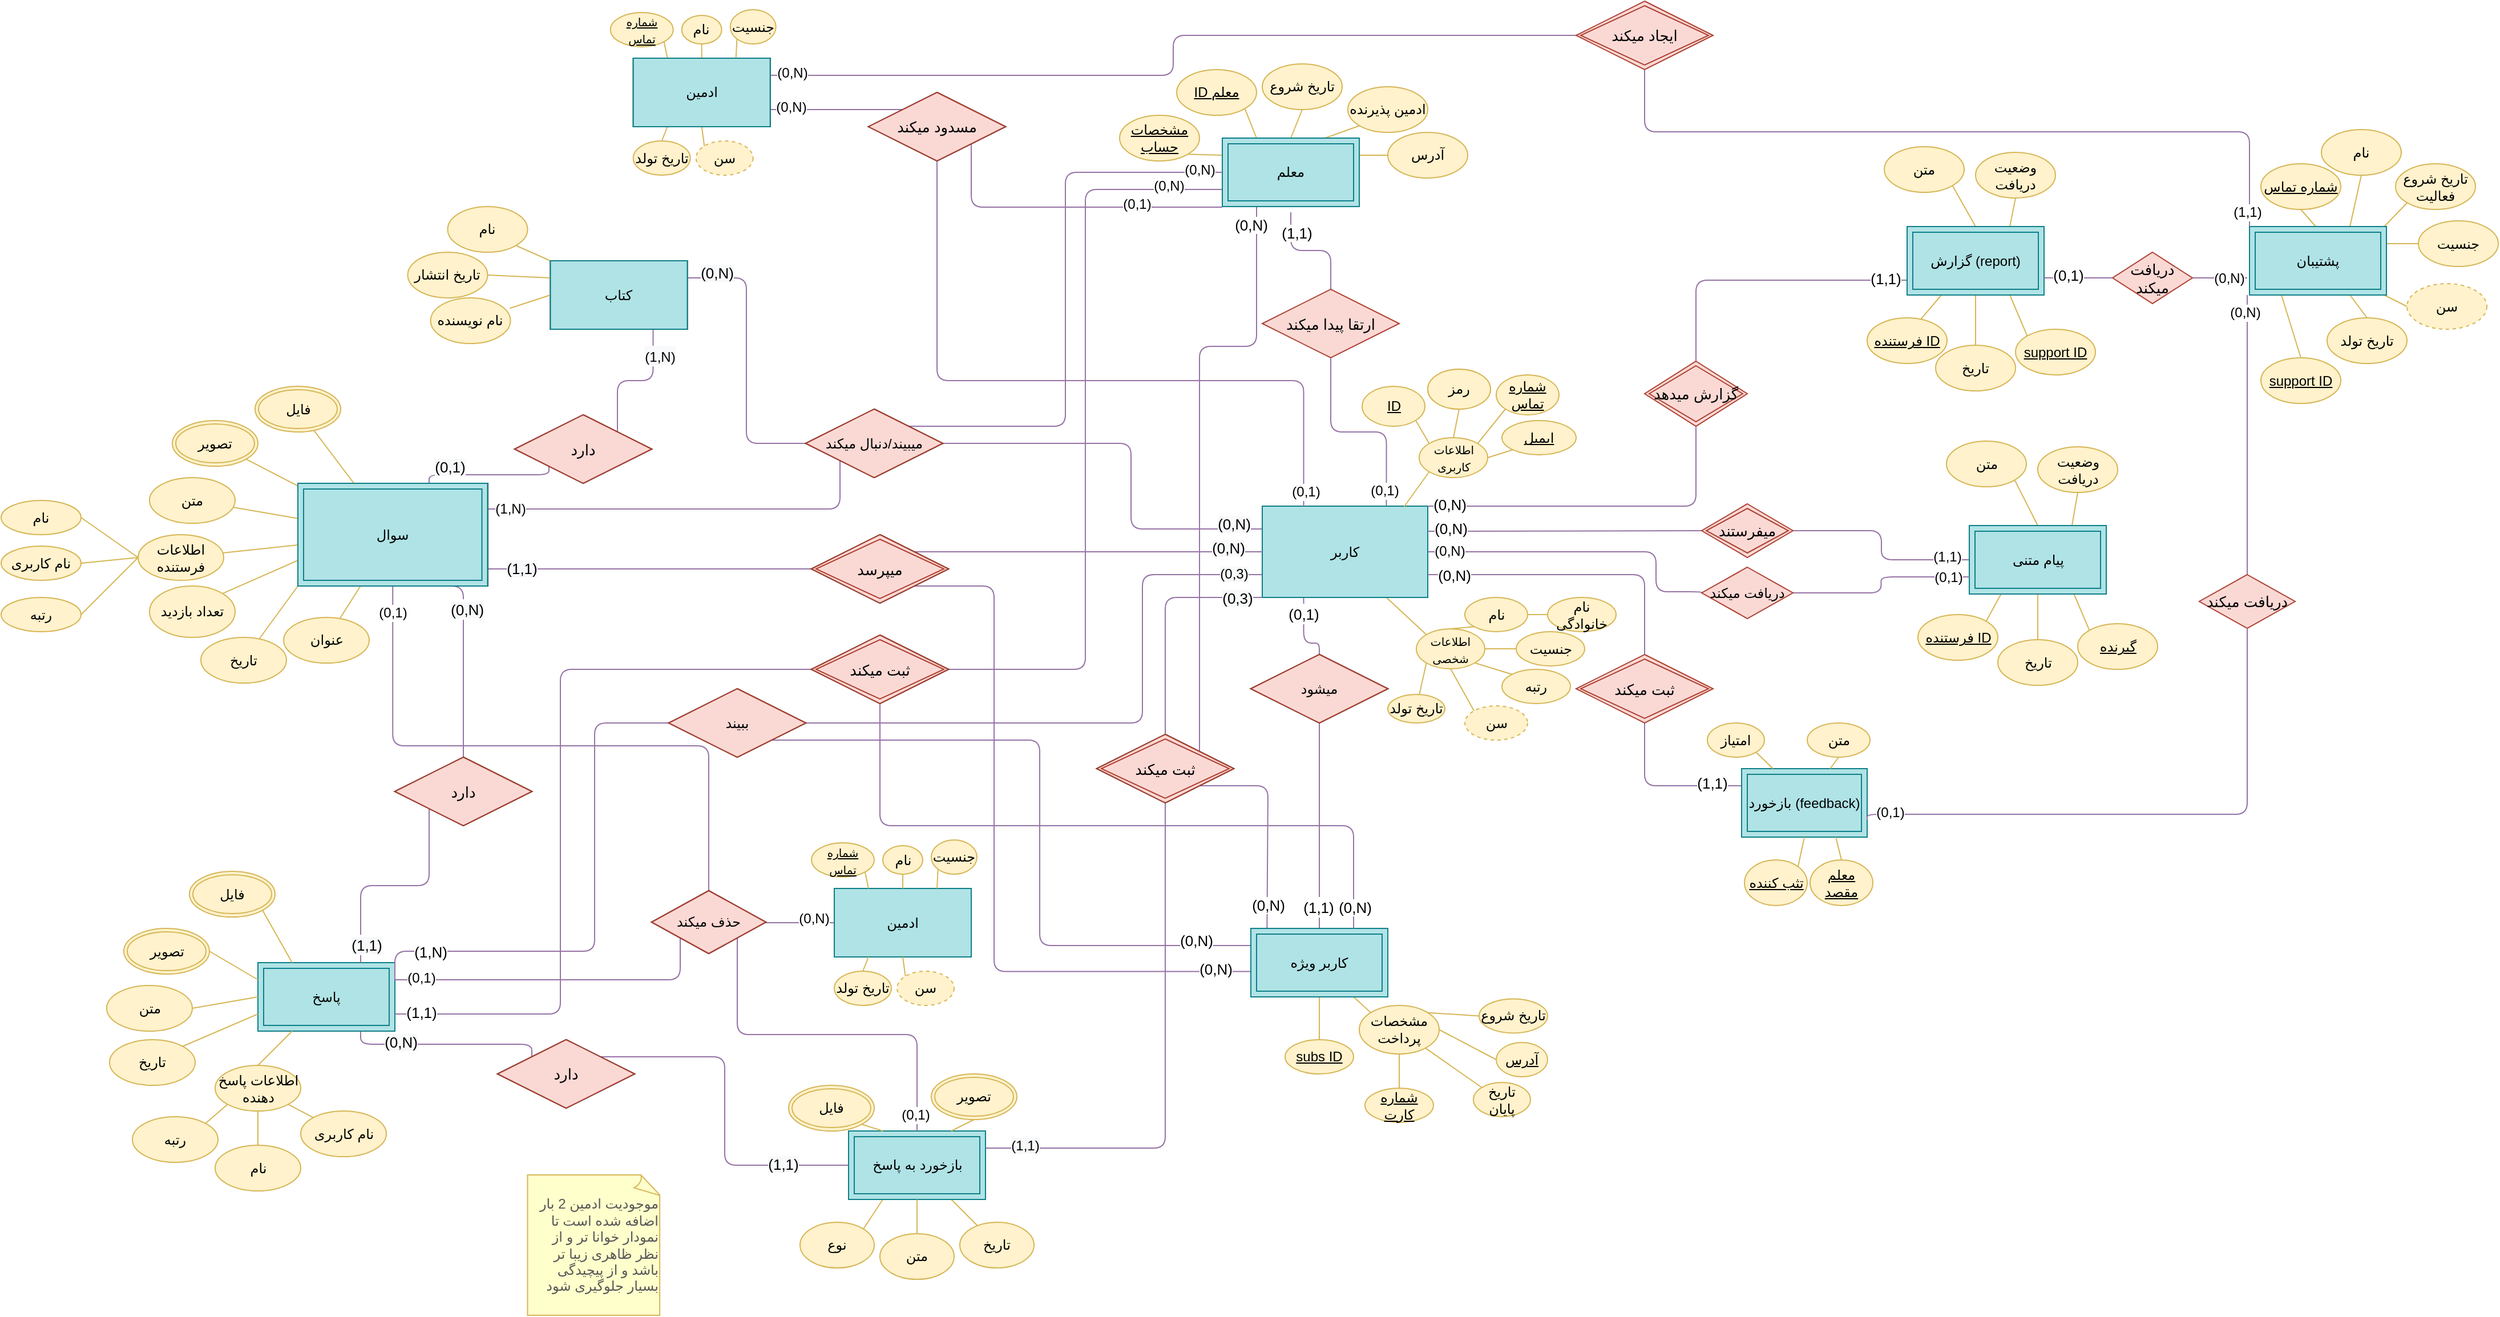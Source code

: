 <mxfile version="16.0.3" type="github">
  <diagram id="joiwjHzGV3Fkbfup1waQ" name="ERD">
    <mxGraphModel dx="2517" dy="-1031" grid="1" gridSize="10" guides="1" tooltips="1" connect="1" arrows="1" fold="1" page="1" pageScale="1" pageWidth="1400" pageHeight="850" math="0" shadow="0">
      <root>
        <mxCell id="0" />
        <mxCell id="1" parent="0" />
        <mxCell id="wD62xtwmRy8nmGczu8-g-24" style="edgeStyle=elbowEdgeStyle;rounded=1;sketch=0;orthogonalLoop=1;jettySize=auto;html=1;exitX=0.75;exitY=1;exitDx=0;exitDy=0;entryX=0.5;entryY=0;entryDx=0;entryDy=0;fontSize=13;endArrow=none;endFill=0;fillColor=#e1d5e7;strokeColor=#9673a6;" parent="1" source="HE1wRxFt_pY8kTZZXHjq-1" target="wD62xtwmRy8nmGczu8-g-23" edge="1">
          <mxGeometry relative="1" as="geometry">
            <Array as="points">
              <mxPoint x="-985" y="2592.5" />
              <mxPoint x="-1005" y="2552.5" />
            </Array>
          </mxGeometry>
        </mxCell>
        <mxCell id="VoVfiDvcR9wlr6qEQ3bH-11" value="&lt;span style=&quot;font-size: 13px ; background-color: rgb(248 , 249 , 250)&quot;&gt;(0,N)&lt;/span&gt;" style="edgeLabel;html=1;align=center;verticalAlign=middle;resizable=0;points=[];fontSize=15;rotation=-1;" parent="wD62xtwmRy8nmGczu8-g-24" vertex="1" connectable="0">
          <mxGeometry x="-0.562" y="-2" relative="1" as="geometry">
            <mxPoint x="5" y="2" as="offset" />
          </mxGeometry>
        </mxCell>
        <mxCell id="taGu1QPpJdToYyZPmLTe-53" style="edgeStyle=none;rounded=1;orthogonalLoop=1;jettySize=auto;html=1;exitX=0;exitY=0.75;exitDx=0;exitDy=0;entryX=1;entryY=0;entryDx=0;entryDy=0;fontSize=13;endArrow=none;endFill=0;elbow=vertical;fillColor=#fff2cc;strokeColor=#d6b656;" parent="1" source="HE1wRxFt_pY8kTZZXHjq-1" target="HE1wRxFt_pY8kTZZXHjq-2" edge="1">
          <mxGeometry relative="1" as="geometry" />
        </mxCell>
        <mxCell id="taGu1QPpJdToYyZPmLTe-54" style="edgeStyle=none;rounded=1;orthogonalLoop=1;jettySize=auto;html=1;exitX=0;exitY=1;exitDx=0;exitDy=0;fontSize=13;endArrow=none;endFill=0;elbow=vertical;fillColor=#fff2cc;strokeColor=#d6b656;" parent="1" source="HE1wRxFt_pY8kTZZXHjq-1" target="HE1wRxFt_pY8kTZZXHjq-22" edge="1">
          <mxGeometry relative="1" as="geometry" />
        </mxCell>
        <mxCell id="Hy3ekmWfR84ZLkuEJmYC-36" style="edgeStyle=elbowEdgeStyle;rounded=1;orthogonalLoop=1;jettySize=auto;elbow=vertical;html=1;exitX=0.5;exitY=1;exitDx=0;exitDy=0;entryX=0.5;entryY=0;entryDx=0;entryDy=0;fontSize=12;endArrow=none;endFill=0;fillColor=#e1d5e7;strokeColor=#9673a6;" parent="1" source="HE1wRxFt_pY8kTZZXHjq-1" target="Hy3ekmWfR84ZLkuEJmYC-34" edge="1">
          <mxGeometry relative="1" as="geometry">
            <Array as="points">
              <mxPoint x="-830" y="2632.5" />
            </Array>
          </mxGeometry>
        </mxCell>
        <mxCell id="Hy3ekmWfR84ZLkuEJmYC-40" value="(0,1)" style="edgeLabel;html=1;align=center;verticalAlign=middle;resizable=0;points=[];fontSize=12;" parent="Hy3ekmWfR84ZLkuEJmYC-36" vertex="1" connectable="0">
          <mxGeometry x="-0.916" relative="1" as="geometry">
            <mxPoint as="offset" />
          </mxGeometry>
        </mxCell>
        <mxCell id="HE1wRxFt_pY8kTZZXHjq-1" value="سوال" style="shape=ext;margin=3;double=1;whiteSpace=wrap;html=1;align=center;fontSize=12;" parent="1" vertex="1">
          <mxGeometry x="-1130" y="2402.5" width="166.25" height="90" as="geometry" />
        </mxCell>
        <mxCell id="HE1wRxFt_pY8kTZZXHjq-2" value="تعداد بازدید" style="ellipse;whiteSpace=wrap;html=1;align=center;fillColor=#fff2cc;strokeColor=#d6b656;" parent="1" vertex="1">
          <mxGeometry x="-1260" y="2492.5" width="75" height="45" as="geometry" />
        </mxCell>
        <mxCell id="taGu1QPpJdToYyZPmLTe-51" value="" style="edgeStyle=none;rounded=1;orthogonalLoop=1;jettySize=auto;html=1;fontSize=13;endArrow=none;endFill=0;elbow=vertical;fillColor=#fff2cc;strokeColor=#d6b656;" parent="1" source="HE1wRxFt_pY8kTZZXHjq-5" target="HE1wRxFt_pY8kTZZXHjq-1" edge="1">
          <mxGeometry relative="1" as="geometry" />
        </mxCell>
        <mxCell id="HE1wRxFt_pY8kTZZXHjq-5" value="اطلاعات فرستنده" style="ellipse;whiteSpace=wrap;html=1;align=center;fillColor=#fff2cc;strokeColor=#d6b656;" parent="1" vertex="1">
          <mxGeometry x="-1270" y="2447.5" width="75" height="40" as="geometry" />
        </mxCell>
        <mxCell id="HE1wRxFt_pY8kTZZXHjq-11" style="edgeStyle=none;rounded=0;orthogonalLoop=1;jettySize=auto;html=1;exitX=1;exitY=0.5;exitDx=0;exitDy=0;entryX=0;entryY=0.5;entryDx=0;entryDy=0;endArrow=none;endFill=0;fillColor=#fff2cc;strokeColor=#d6b656;" parent="1" source="HE1wRxFt_pY8kTZZXHjq-7" target="HE1wRxFt_pY8kTZZXHjq-5" edge="1">
          <mxGeometry relative="1" as="geometry" />
        </mxCell>
        <mxCell id="HE1wRxFt_pY8kTZZXHjq-7" value="نام&lt;span style=&quot;color: rgba(0 , 0 , 0 , 0) ; font-family: monospace ; font-size: 0px&quot;&gt;%3CmxGraphModel%3E%3Croot%3E%3CmxCell%20id%3D%220%22%2F%3E%3CmxCell%20id%3D%221%22%20parent%3D%220%22%2F%3E%3CmxCell%20id%3D%222%22%20value%3D%22%D8%A7%D8%B7%D9%84%D8%A7%D8%B9%D8%A7%D8%AA%20%D9%81%D8%B1%D8%B3%D8%AA%D9%86%D8%AF%D9%87%22%20style%3D%22ellipse%3BwhiteSpace%3Dwrap%3Bhtml%3D1%3Balign%3Dcenter%3B%22%20vertex%3D%221%22%20parent%3D%221%22%3E%3CmxGeometry%20x%3D%22500%22%20y%3D%222040%22%20width%3D%22100%22%20height%3D%2240%22%20as%3D%22geometry%22%2F%3E%3C%2FmxCell%3E%3C%2Froot%3E%3C%2FmxGraphModel%3E&lt;/span&gt;&lt;span style=&quot;color: rgba(0 , 0 , 0 , 0) ; font-family: monospace ; font-size: 0px&quot;&gt;%3CmxGraphModel%3E%3Croot%3E%3CmxCell%20id%3D%220%22%2F%3E%3CmxCell%20id%3D%221%22%20parent%3D%220%22%2F%3E%3CmxCell%20id%3D%222%22%20value%3D%22%D8%A7%D8%B7%D9%84%D8%A7%D8%B9%D8%A7%D8%AA%20%D9%81%D8%B1%D8%B3%D8%AA%D9%86%D8%AF%D9%87%22%20style%3D%22ellipse%3BwhiteSpace%3Dwrap%3Bhtml%3D1%3Balign%3Dcenter%3B%22%20vertex%3D%221%22%20parent%3D%221%22%3E%3CmxGeometry%20x%3D%22500%22%20y%3D%222040%22%20width%3D%22100%22%20height%3D%2240%22%20as%3D%22geometry%22%2F%3E%3C%2FmxCell%3E%3C%2Froot%3E%3C%2FmxGraphModel%3E&lt;/span&gt;" style="ellipse;whiteSpace=wrap;html=1;align=center;fillColor=#fff2cc;strokeColor=#d6b656;" parent="1" vertex="1">
          <mxGeometry x="-1390" y="2417.5" width="70" height="30" as="geometry" />
        </mxCell>
        <mxCell id="HE1wRxFt_pY8kTZZXHjq-10" style="edgeStyle=none;rounded=0;orthogonalLoop=1;jettySize=auto;html=1;exitX=1;exitY=0.5;exitDx=0;exitDy=0;entryX=0;entryY=0.5;entryDx=0;entryDy=0;endArrow=none;endFill=0;fillColor=#fff2cc;strokeColor=#d6b656;" parent="1" source="HE1wRxFt_pY8kTZZXHjq-8" target="HE1wRxFt_pY8kTZZXHjq-5" edge="1">
          <mxGeometry relative="1" as="geometry" />
        </mxCell>
        <mxCell id="HE1wRxFt_pY8kTZZXHjq-8" value="نام کاربری" style="ellipse;whiteSpace=wrap;html=1;align=center;fillColor=#fff2cc;strokeColor=#d6b656;" parent="1" vertex="1">
          <mxGeometry x="-1390" y="2457.5" width="70" height="30" as="geometry" />
        </mxCell>
        <mxCell id="HE1wRxFt_pY8kTZZXHjq-12" style="edgeStyle=none;rounded=0;orthogonalLoop=1;jettySize=auto;html=1;exitX=1;exitY=0.5;exitDx=0;exitDy=0;endArrow=none;endFill=0;fillColor=#fff2cc;strokeColor=#d6b656;" parent="1" source="HE1wRxFt_pY8kTZZXHjq-9" edge="1">
          <mxGeometry relative="1" as="geometry">
            <mxPoint x="-1270" y="2467.5" as="targetPoint" />
          </mxGeometry>
        </mxCell>
        <mxCell id="HE1wRxFt_pY8kTZZXHjq-9" value="رتبه" style="ellipse;whiteSpace=wrap;html=1;align=center;fillColor=#fff2cc;strokeColor=#d6b656;" parent="1" vertex="1">
          <mxGeometry x="-1390" y="2502.5" width="70" height="30" as="geometry" />
        </mxCell>
        <mxCell id="taGu1QPpJdToYyZPmLTe-50" value="" style="edgeStyle=none;rounded=1;orthogonalLoop=1;jettySize=auto;html=1;fontSize=13;endArrow=none;endFill=0;elbow=vertical;fillColor=#fff2cc;strokeColor=#d6b656;" parent="1" source="HE1wRxFt_pY8kTZZXHjq-13" target="HE1wRxFt_pY8kTZZXHjq-1" edge="1">
          <mxGeometry relative="1" as="geometry" />
        </mxCell>
        <mxCell id="HE1wRxFt_pY8kTZZXHjq-13" value="متن" style="ellipse;whiteSpace=wrap;html=1;align=center;fillColor=#fff2cc;strokeColor=#d6b656;" parent="1" vertex="1">
          <mxGeometry x="-1260" y="2397.5" width="75" height="40" as="geometry" />
        </mxCell>
        <mxCell id="taGu1QPpJdToYyZPmLTe-49" value="" style="edgeStyle=none;rounded=1;orthogonalLoop=1;jettySize=auto;html=1;fontSize=13;endArrow=none;endFill=0;elbow=vertical;fillColor=#fff2cc;strokeColor=#d6b656;" parent="1" source="HE1wRxFt_pY8kTZZXHjq-16" target="HE1wRxFt_pY8kTZZXHjq-1" edge="1">
          <mxGeometry relative="1" as="geometry" />
        </mxCell>
        <mxCell id="HE1wRxFt_pY8kTZZXHjq-16" value="تصویر" style="ellipse;shape=doubleEllipse;margin=3;whiteSpace=wrap;html=1;align=center;fillColor=#fff2cc;strokeColor=#d6b656;" parent="1" vertex="1">
          <mxGeometry x="-1240" y="2347.5" width="75" height="40" as="geometry" />
        </mxCell>
        <mxCell id="taGu1QPpJdToYyZPmLTe-48" value="" style="edgeStyle=none;rounded=1;orthogonalLoop=1;jettySize=auto;html=1;fontSize=13;endArrow=none;endFill=0;elbow=vertical;fillColor=#fff2cc;strokeColor=#d6b656;" parent="1" source="HE1wRxFt_pY8kTZZXHjq-18" target="HE1wRxFt_pY8kTZZXHjq-1" edge="1">
          <mxGeometry relative="1" as="geometry" />
        </mxCell>
        <mxCell id="HE1wRxFt_pY8kTZZXHjq-18" value="فایل" style="ellipse;shape=doubleEllipse;margin=3;whiteSpace=wrap;html=1;align=center;fillColor=#fff2cc;strokeColor=#d6b656;" parent="1" vertex="1">
          <mxGeometry x="-1167.5" y="2317.5" width="75" height="40" as="geometry" />
        </mxCell>
        <mxCell id="HE1wRxFt_pY8kTZZXHjq-22" value="تاریخ" style="ellipse;whiteSpace=wrap;html=1;align=center;fillColor=#fff2cc;strokeColor=#d6b656;" parent="1" vertex="1">
          <mxGeometry x="-1215" y="2537.5" width="75" height="40" as="geometry" />
        </mxCell>
        <mxCell id="taGu1QPpJdToYyZPmLTe-55" value="" style="edgeStyle=none;rounded=1;orthogonalLoop=1;jettySize=auto;html=1;fontSize=13;endArrow=none;endFill=0;elbow=vertical;fillColor=#fff2cc;strokeColor=#d6b656;" parent="1" source="HE1wRxFt_pY8kTZZXHjq-24" target="HE1wRxFt_pY8kTZZXHjq-1" edge="1">
          <mxGeometry relative="1" as="geometry" />
        </mxCell>
        <mxCell id="HE1wRxFt_pY8kTZZXHjq-24" value="عنوان" style="ellipse;whiteSpace=wrap;html=1;align=center;fillColor=#fff2cc;strokeColor=#d6b656;" parent="1" vertex="1">
          <mxGeometry x="-1142.5" y="2520" width="75" height="40" as="geometry" />
        </mxCell>
        <mxCell id="VoVfiDvcR9wlr6qEQ3bH-2" style="edgeStyle=orthogonalEdgeStyle;rounded=1;orthogonalLoop=1;jettySize=auto;html=1;exitX=0;exitY=0.75;exitDx=0;exitDy=0;entryX=1;entryY=0.5;entryDx=0;entryDy=0;endArrow=none;endFill=0;jumpStyle=none;jumpSize=5;startArrow=none;startFill=0;fillColor=#e1d5e7;strokeColor=#9673a6;" parent="1" source="HE1wRxFt_pY8kTZZXHjq-27" target="VoVfiDvcR9wlr6qEQ3bH-1" edge="1">
          <mxGeometry relative="1" as="geometry">
            <Array as="points">
              <mxPoint x="-390" y="2482.5" />
              <mxPoint x="-390" y="2612.5" />
            </Array>
          </mxGeometry>
        </mxCell>
        <mxCell id="VoVfiDvcR9wlr6qEQ3bH-15" value="&lt;span style=&quot;font-size: 12px ; background-color: rgb(248 , 249 , 250)&quot;&gt;(0,3)&lt;/span&gt;" style="edgeLabel;html=1;align=center;verticalAlign=middle;resizable=0;points=[];fontSize=15;rotation=0;" parent="VoVfiDvcR9wlr6qEQ3bH-2" vertex="1" connectable="0">
          <mxGeometry x="-0.251" y="-1" relative="1" as="geometry">
            <mxPoint x="81" y="-96" as="offset" />
          </mxGeometry>
        </mxCell>
        <mxCell id="VoVfiDvcR9wlr6qEQ3bH-21" style="edgeStyle=elbowEdgeStyle;rounded=1;jumpStyle=none;jumpSize=5;orthogonalLoop=1;jettySize=auto;html=1;exitX=0.25;exitY=1;exitDx=0;exitDy=0;entryX=0.5;entryY=0;entryDx=0;entryDy=0;fontSize=15;startArrow=none;startFill=0;endArrow=none;endFill=0;elbow=vertical;fillColor=#e1d5e7;strokeColor=#9673a6;" parent="1" source="HE1wRxFt_pY8kTZZXHjq-27" target="VoVfiDvcR9wlr6qEQ3bH-20" edge="1">
          <mxGeometry relative="1" as="geometry">
            <mxPoint x="-245.0" y="2482.5" as="sourcePoint" />
            <mxPoint x="-205.0" y="2652.5" as="targetPoint" />
            <Array as="points">
              <mxPoint x="-240" y="2542.5" />
            </Array>
          </mxGeometry>
        </mxCell>
        <mxCell id="VoVfiDvcR9wlr6qEQ3bH-23" value="&lt;font style=&quot;font-size: 13px&quot;&gt;(0,1)&lt;/font&gt;" style="edgeLabel;html=1;align=center;verticalAlign=middle;resizable=0;points=[];fontSize=15;rotation=0;" parent="VoVfiDvcR9wlr6qEQ3bH-21" vertex="1" connectable="0">
          <mxGeometry x="-0.783" relative="1" as="geometry">
            <mxPoint x="-1" y="6" as="offset" />
          </mxGeometry>
        </mxCell>
        <mxCell id="VoVfiDvcR9wlr6qEQ3bH-33" style="edgeStyle=orthogonalEdgeStyle;rounded=1;jumpStyle=none;jumpSize=5;orthogonalLoop=1;jettySize=auto;html=1;exitX=0.75;exitY=0;exitDx=0;exitDy=0;fontSize=10;startArrow=none;startFill=0;endArrow=none;endFill=0;elbow=vertical;entryX=0.5;entryY=1;entryDx=0;entryDy=0;fillColor=#e1d5e7;strokeColor=#9673a6;" parent="1" source="HE1wRxFt_pY8kTZZXHjq-27" target="VoVfiDvcR9wlr6qEQ3bH-34" edge="1">
          <mxGeometry relative="1" as="geometry">
            <mxPoint x="-240" y="2332.5" as="targetPoint" />
          </mxGeometry>
        </mxCell>
        <mxCell id="VoVfiDvcR9wlr6qEQ3bH-36" value="&lt;font style=&quot;font-size: 12px&quot;&gt;(0,1)&lt;/font&gt;" style="edgeLabel;html=1;align=center;verticalAlign=middle;resizable=0;points=[];fontSize=10;rotation=0;" parent="VoVfiDvcR9wlr6qEQ3bH-33" vertex="1" connectable="0">
          <mxGeometry x="-0.686" y="-5" relative="1" as="geometry">
            <mxPoint x="-7" y="14" as="offset" />
          </mxGeometry>
        </mxCell>
        <mxCell id="taGu1QPpJdToYyZPmLTe-2" style="edgeStyle=orthogonalEdgeStyle;rounded=1;orthogonalLoop=1;jettySize=auto;html=1;exitX=0.5;exitY=1;exitDx=0;exitDy=0;entryX=1;entryY=0.25;entryDx=0;entryDy=0;fontSize=10;endArrow=none;endFill=0;startArrow=none;fillColor=#e1d5e7;strokeColor=#9673a6;" parent="1" source="taGu1QPpJdToYyZPmLTe-21" target="HE1wRxFt_pY8kTZZXHjq-126" edge="1">
          <mxGeometry relative="1" as="geometry">
            <mxPoint x="-330" y="2772.5" as="sourcePoint" />
            <Array as="points">
              <mxPoint x="-370" y="2985.5" />
            </Array>
          </mxGeometry>
        </mxCell>
        <mxCell id="taGu1QPpJdToYyZPmLTe-7" value="&lt;span style=&quot;font-size: 12px ; background-color: rgb(248 , 249 , 250)&quot;&gt;(1,1)&lt;/span&gt;" style="edgeLabel;html=1;align=center;verticalAlign=middle;resizable=0;points=[];fontSize=10;" parent="taGu1QPpJdToYyZPmLTe-2" vertex="1" connectable="0">
          <mxGeometry x="0.834" y="2" relative="1" as="geometry">
            <mxPoint x="-4" y="-4" as="offset" />
          </mxGeometry>
        </mxCell>
        <mxCell id="taGu1QPpJdToYyZPmLTe-15" style="edgeStyle=elbowEdgeStyle;rounded=1;orthogonalLoop=1;jettySize=auto;html=1;exitX=0;exitY=0.25;exitDx=0;exitDy=0;entryX=1;entryY=0.5;entryDx=0;entryDy=0;fontSize=13;endArrow=none;endFill=0;fillColor=#e1d5e7;strokeColor=#9673a6;" parent="1" source="HE1wRxFt_pY8kTZZXHjq-27" target="taGu1QPpJdToYyZPmLTe-12" edge="1">
          <mxGeometry relative="1" as="geometry">
            <mxPoint x="-255" y="2424.5" as="sourcePoint" />
            <mxPoint x="-522.5" y="2127" as="targetPoint" />
            <Array as="points">
              <mxPoint x="-400" y="2443" />
              <mxPoint x="-400" y="2402.5" />
            </Array>
          </mxGeometry>
        </mxCell>
        <mxCell id="taGu1QPpJdToYyZPmLTe-18" value="&lt;span style=&quot;background-color: rgb(248 , 249 , 250)&quot;&gt;(0,N)&lt;/span&gt;" style="edgeLabel;html=1;align=center;verticalAlign=middle;resizable=0;points=[];fontSize=13;rotation=0;" parent="taGu1QPpJdToYyZPmLTe-15" vertex="1" connectable="0">
          <mxGeometry x="-0.914" y="-2" relative="1" as="geometry">
            <mxPoint x="-10" y="-3" as="offset" />
          </mxGeometry>
        </mxCell>
        <mxCell id="taGu1QPpJdToYyZPmLTe-41" style="edgeStyle=none;rounded=1;orthogonalLoop=1;jettySize=auto;html=1;exitX=0.75;exitY=1;exitDx=0;exitDy=0;entryX=0;entryY=0;entryDx=0;entryDy=0;fontSize=13;endArrow=none;endFill=0;elbow=vertical;fillColor=#fff2cc;strokeColor=#d6b656;" parent="1" source="HE1wRxFt_pY8kTZZXHjq-27" target="taGu1QPpJdToYyZPmLTe-40" edge="1">
          <mxGeometry relative="1" as="geometry">
            <mxPoint x="-165" y="2502.5" as="sourcePoint" />
            <Array as="points" />
          </mxGeometry>
        </mxCell>
        <mxCell id="taGu1QPpJdToYyZPmLTe-58" style="edgeStyle=elbowEdgeStyle;rounded=1;orthogonalLoop=1;jettySize=auto;html=1;exitX=1;exitY=0.5;exitDx=0;exitDy=0;entryX=0;entryY=0.5;entryDx=0;entryDy=0;fontSize=13;endArrow=none;endFill=0;startArrow=none;fillColor=#e1d5e7;strokeColor=#9673a6;" parent="1" source="taGu1QPpJdToYyZPmLTe-71" target="taGu1QPpJdToYyZPmLTe-72" edge="1">
          <mxGeometry relative="1" as="geometry">
            <mxPoint x="210" y="2445.5" as="sourcePoint" />
            <mxPoint x="275" y="2443.5" as="targetPoint" />
          </mxGeometry>
        </mxCell>
        <mxCell id="taGu1QPpJdToYyZPmLTe-62" value="(1,1)" style="edgeLabel;html=1;align=center;verticalAlign=middle;resizable=0;points=[];fontSize=13;" parent="taGu1QPpJdToYyZPmLTe-58" vertex="1" connectable="0">
          <mxGeometry x="0.703" y="1" relative="1" as="geometry">
            <mxPoint x="45" y="23" as="offset" />
          </mxGeometry>
        </mxCell>
        <mxCell id="Hy3ekmWfR84ZLkuEJmYC-1" value="&lt;font style=&quot;font-size: 12px&quot;&gt;(1,1)&lt;/font&gt;" style="edgeLabel;html=1;align=center;verticalAlign=middle;resizable=0;points=[];" parent="taGu1QPpJdToYyZPmLTe-58" vertex="1" connectable="0">
          <mxGeometry x="0.781" y="3" relative="1" as="geometry">
            <mxPoint as="offset" />
          </mxGeometry>
        </mxCell>
        <mxCell id="taGu1QPpJdToYyZPmLTe-65" style="edgeStyle=elbowEdgeStyle;rounded=1;orthogonalLoop=1;jettySize=auto;html=1;exitX=0.5;exitY=1;exitDx=0;exitDy=0;entryX=0;entryY=0.25;entryDx=0;entryDy=0;fontSize=13;endArrow=none;endFill=0;startArrow=none;fillColor=#e1d5e7;strokeColor=#9673a6;" parent="1" source="taGu1QPpJdToYyZPmLTe-67" edge="1">
          <mxGeometry relative="1" as="geometry">
            <mxPoint x="53" y="2612.5" as="sourcePoint" />
            <mxPoint x="150" y="2667.5" as="targetPoint" />
            <Array as="points">
              <mxPoint x="50" y="2667.5" />
            </Array>
          </mxGeometry>
        </mxCell>
        <mxCell id="taGu1QPpJdToYyZPmLTe-70" value="(1,1)" style="edgeLabel;html=1;align=center;verticalAlign=middle;resizable=0;points=[];fontSize=13;" parent="taGu1QPpJdToYyZPmLTe-65" vertex="1" connectable="0">
          <mxGeometry x="0.477" y="-2" relative="1" as="geometry">
            <mxPoint x="-1" y="-5" as="offset" />
          </mxGeometry>
        </mxCell>
        <mxCell id="taGu1QPpJdToYyZPmLTe-97" style="edgeStyle=elbowEdgeStyle;rounded=1;orthogonalLoop=1;jettySize=auto;html=1;exitX=0.5;exitY=0;exitDx=0;exitDy=0;entryX=0;entryY=0.75;entryDx=0;entryDy=0;fontSize=13;endArrow=none;endFill=0;startArrow=none;fillColor=#e1d5e7;strokeColor=#9673a6;" parent="1" source="Hy3ekmWfR84ZLkuEJmYC-89" edge="1">
          <mxGeometry relative="1" as="geometry">
            <mxPoint x="-140" y="2424.5" as="sourcePoint" />
            <mxPoint x="280" y="2224.5" as="targetPoint" />
            <Array as="points">
              <mxPoint x="95" y="2252.5" />
            </Array>
          </mxGeometry>
        </mxCell>
        <mxCell id="taGu1QPpJdToYyZPmLTe-99" value="(1,1)" style="edgeLabel;html=1;align=center;verticalAlign=middle;resizable=0;points=[];fontSize=13;" parent="taGu1QPpJdToYyZPmLTe-97" vertex="1" connectable="0">
          <mxGeometry x="0.934" y="-3" relative="1" as="geometry">
            <mxPoint x="-11" y="-5" as="offset" />
          </mxGeometry>
        </mxCell>
        <mxCell id="Hy3ekmWfR84ZLkuEJmYC-2" style="edgeStyle=orthogonalEdgeStyle;orthogonalLoop=1;jettySize=auto;html=1;exitX=1;exitY=0.5;exitDx=0;exitDy=0;fontSize=12;entryX=0;entryY=0.5;entryDx=0;entryDy=0;endArrow=none;endFill=0;rounded=1;fillColor=#e1d5e7;strokeColor=#9673a6;" parent="1" source="HE1wRxFt_pY8kTZZXHjq-27" target="Hy3ekmWfR84ZLkuEJmYC-3" edge="1">
          <mxGeometry relative="1" as="geometry">
            <mxPoint x="70" y="2532.5" as="targetPoint" />
            <Array as="points">
              <mxPoint x="60" y="2462.5" />
              <mxPoint x="60" y="2497.5" />
            </Array>
          </mxGeometry>
        </mxCell>
        <mxCell id="Hy3ekmWfR84ZLkuEJmYC-6" value="(0,N)" style="edgeLabel;html=1;align=center;verticalAlign=middle;resizable=0;points=[];fontSize=12;" parent="Hy3ekmWfR84ZLkuEJmYC-2" vertex="1" connectable="0">
          <mxGeometry x="-0.887" y="1" relative="1" as="geometry">
            <mxPoint x="3" as="offset" />
          </mxGeometry>
        </mxCell>
        <mxCell id="HE1wRxFt_pY8kTZZXHjq-27" value="کاربر" style="whiteSpace=wrap;html=1;align=center;fillColor=#b0e3e6;strokeColor=#0e8088;" parent="1" vertex="1">
          <mxGeometry x="-285" y="2422.5" width="145" height="80" as="geometry" />
        </mxCell>
        <mxCell id="HE1wRxFt_pY8kTZZXHjq-32" value="سن" style="ellipse;whiteSpace=wrap;html=1;align=center;dashed=1;fillColor=#fff2cc;strokeColor=#d6b656;" parent="1" vertex="1">
          <mxGeometry x="-107.5" y="2597.5" width="55" height="30" as="geometry" />
        </mxCell>
        <mxCell id="HE1wRxFt_pY8kTZZXHjq-44" style="edgeStyle=none;rounded=0;orthogonalLoop=1;jettySize=auto;html=1;exitX=0;exitY=1;exitDx=0;exitDy=0;endArrow=none;endFill=0;entryX=1;entryY=0.5;entryDx=0;entryDy=0;fillColor=#fff2cc;strokeColor=#d6b656;" parent="1" source="HE1wRxFt_pY8kTZZXHjq-36" target="VoVfiDvcR9wlr6qEQ3bH-28" edge="1">
          <mxGeometry relative="1" as="geometry">
            <mxPoint x="-15" y="2372.5" as="targetPoint" />
            <Array as="points" />
          </mxGeometry>
        </mxCell>
        <mxCell id="HE1wRxFt_pY8kTZZXHjq-36" value="ایمیل" style="ellipse;whiteSpace=wrap;html=1;align=center;fontStyle=4;fillColor=#fff2cc;strokeColor=#d6b656;" parent="1" vertex="1">
          <mxGeometry x="-75" y="2347.5" width="65" height="30" as="geometry" />
        </mxCell>
        <mxCell id="taGu1QPpJdToYyZPmLTe-42" style="edgeStyle=none;rounded=1;orthogonalLoop=1;jettySize=auto;html=1;exitX=0;exitY=0.5;exitDx=0;exitDy=0;entryX=1;entryY=0.5;entryDx=0;entryDy=0;fontSize=13;endArrow=none;endFill=0;elbow=vertical;fillColor=#fff2cc;strokeColor=#d6b656;" parent="1" source="HE1wRxFt_pY8kTZZXHjq-37" target="taGu1QPpJdToYyZPmLTe-40" edge="1">
          <mxGeometry relative="1" as="geometry">
            <mxPoint x="-80.0" y="2512.5" as="sourcePoint" />
          </mxGeometry>
        </mxCell>
        <mxCell id="HE1wRxFt_pY8kTZZXHjq-37" value="جنسیت" style="ellipse;whiteSpace=wrap;html=1;align=center;fillColor=#fff2cc;strokeColor=#d6b656;" parent="1" vertex="1">
          <mxGeometry x="-62.5" y="2532.5" width="60" height="30" as="geometry" />
        </mxCell>
        <mxCell id="HE1wRxFt_pY8kTZZXHjq-39" value="تاریخ تولد" style="ellipse;whiteSpace=wrap;html=1;align=center;fillColor=#fff2cc;strokeColor=#d6b656;" parent="1" vertex="1">
          <mxGeometry x="-175" y="2587.5" width="50" height="25" as="geometry" />
        </mxCell>
        <mxCell id="HE1wRxFt_pY8kTZZXHjq-53" style="edgeStyle=none;rounded=0;orthogonalLoop=1;jettySize=auto;html=1;exitX=1;exitY=0.5;exitDx=0;exitDy=0;endArrow=none;endFill=0;entryX=0;entryY=0.5;entryDx=0;entryDy=0;fillColor=#fff2cc;strokeColor=#d6b656;" parent="1" source="HE1wRxFt_pY8kTZZXHjq-40" target="HE1wRxFt_pY8kTZZXHjq-52" edge="1">
          <mxGeometry relative="1" as="geometry">
            <mxPoint x="-52.5" y="2492.5" as="targetPoint" />
            <Array as="points" />
          </mxGeometry>
        </mxCell>
        <mxCell id="HE1wRxFt_pY8kTZZXHjq-40" value="نام" style="ellipse;whiteSpace=wrap;html=1;align=center;fillColor=#fff2cc;strokeColor=#d6b656;" parent="1" vertex="1">
          <mxGeometry x="-107.5" y="2502.5" width="55" height="30" as="geometry" />
        </mxCell>
        <mxCell id="VoVfiDvcR9wlr6qEQ3bH-30" style="edgeStyle=none;rounded=1;jumpStyle=none;jumpSize=5;orthogonalLoop=1;jettySize=auto;html=1;exitX=0.5;exitY=1;exitDx=0;exitDy=0;entryX=0.5;entryY=0;entryDx=0;entryDy=0;fontSize=10;startArrow=none;startFill=0;endArrow=none;endFill=0;elbow=vertical;fillColor=#fff2cc;strokeColor=#d6b656;" parent="1" source="HE1wRxFt_pY8kTZZXHjq-41" target="VoVfiDvcR9wlr6qEQ3bH-28" edge="1">
          <mxGeometry relative="1" as="geometry" />
        </mxCell>
        <mxCell id="HE1wRxFt_pY8kTZZXHjq-41" value="رمز" style="ellipse;whiteSpace=wrap;html=1;align=center;fillColor=#fff2cc;strokeColor=#d6b656;" parent="1" vertex="1">
          <mxGeometry x="-140" y="2302.5" width="55" height="35" as="geometry" />
        </mxCell>
        <mxCell id="VoVfiDvcR9wlr6qEQ3bH-29" style="edgeStyle=none;rounded=1;jumpStyle=none;jumpSize=5;orthogonalLoop=1;jettySize=auto;html=1;exitX=0;exitY=1;exitDx=0;exitDy=0;entryX=1;entryY=0;entryDx=0;entryDy=0;fontSize=10;startArrow=none;startFill=0;endArrow=none;endFill=0;elbow=vertical;fillColor=#fff2cc;strokeColor=#d6b656;" parent="1" source="HE1wRxFt_pY8kTZZXHjq-42" target="VoVfiDvcR9wlr6qEQ3bH-28" edge="1">
          <mxGeometry relative="1" as="geometry" />
        </mxCell>
        <mxCell id="HE1wRxFt_pY8kTZZXHjq-42" value="شماره تماس" style="ellipse;whiteSpace=wrap;html=1;align=center;fontStyle=4;fillColor=#fff2cc;strokeColor=#d6b656;" parent="1" vertex="1">
          <mxGeometry x="-80" y="2307.5" width="55" height="35" as="geometry" />
        </mxCell>
        <mxCell id="VoVfiDvcR9wlr6qEQ3bH-32" style="edgeStyle=orthogonalEdgeStyle;rounded=1;jumpStyle=none;jumpSize=5;orthogonalLoop=1;jettySize=auto;html=1;exitX=0.5;exitY=1;exitDx=0;exitDy=0;fontSize=10;startArrow=none;startFill=0;endArrow=none;endFill=0;elbow=vertical;entryX=0.5;entryY=0;entryDx=0;entryDy=0;fillColor=#e1d5e7;strokeColor=#9673a6;" parent="1" target="VoVfiDvcR9wlr6qEQ3bH-34" edge="1">
          <mxGeometry relative="1" as="geometry">
            <mxPoint x="-250" y="2272.5" as="targetPoint" />
            <Array as="points">
              <mxPoint x="-260" y="2198.5" />
              <mxPoint x="-225" y="2198.5" />
            </Array>
            <mxPoint x="-260" y="2165" as="sourcePoint" />
          </mxGeometry>
        </mxCell>
        <mxCell id="VoVfiDvcR9wlr6qEQ3bH-37" value="&lt;font style=&quot;font-size: 13px&quot;&gt;(1,1)&lt;/font&gt;" style="edgeLabel;html=1;align=center;verticalAlign=middle;resizable=0;points=[];fontSize=10;rotation=0;" parent="VoVfiDvcR9wlr6qEQ3bH-32" vertex="1" connectable="0">
          <mxGeometry x="-0.254" y="5" relative="1" as="geometry">
            <mxPoint y="-11" as="offset" />
          </mxGeometry>
        </mxCell>
        <mxCell id="HE1wRxFt_pY8kTZZXHjq-52" value="نام خانوادگی" style="ellipse;whiteSpace=wrap;html=1;align=center;fillColor=#fff2cc;strokeColor=#d6b656;" parent="1" vertex="1">
          <mxGeometry x="-35" y="2502.5" width="60" height="30" as="geometry" />
        </mxCell>
        <mxCell id="HE1wRxFt_pY8kTZZXHjq-96" style="edgeStyle=none;rounded=0;orthogonalLoop=1;jettySize=auto;html=1;exitX=0.5;exitY=0;exitDx=0;exitDy=0;entryX=0.5;entryY=0;entryDx=0;entryDy=0;endArrow=none;endFill=0;fillColor=#fff2cc;strokeColor=#d6b656;" parent="1" source="HE1wRxFt_pY8kTZZXHjq-94" target="HE1wRxFt_pY8kTZZXHjq-94" edge="1">
          <mxGeometry relative="1" as="geometry" />
        </mxCell>
        <mxCell id="HE1wRxFt_pY8kTZZXHjq-97" style="edgeStyle=none;rounded=0;orthogonalLoop=1;jettySize=auto;html=1;exitX=0.5;exitY=1;exitDx=0;exitDy=0;endArrow=none;endFill=0;entryX=0.5;entryY=0;entryDx=0;entryDy=0;fillColor=#fff2cc;strokeColor=#d6b656;" parent="1" source="HE1wRxFt_pY8kTZZXHjq-90" target="HE1wRxFt_pY8kTZZXHjq-94" edge="1">
          <mxGeometry relative="1" as="geometry">
            <mxPoint x="-95" y="2962.5" as="targetPoint" />
          </mxGeometry>
        </mxCell>
        <mxCell id="HE1wRxFt_pY8kTZZXHjq-98" style="edgeStyle=none;rounded=0;orthogonalLoop=1;jettySize=auto;html=1;exitX=1;exitY=0.5;exitDx=0;exitDy=0;entryX=0;entryY=0.5;entryDx=0;entryDy=0;endArrow=none;endFill=0;fillColor=#fff2cc;strokeColor=#d6b656;" parent="1" source="HE1wRxFt_pY8kTZZXHjq-90" target="HE1wRxFt_pY8kTZZXHjq-95" edge="1">
          <mxGeometry relative="1" as="geometry" />
        </mxCell>
        <mxCell id="HE1wRxFt_pY8kTZZXHjq-101" style="edgeStyle=none;rounded=0;orthogonalLoop=1;jettySize=auto;html=1;exitX=0;exitY=0;exitDx=0;exitDy=0;entryX=0.75;entryY=1;entryDx=0;entryDy=0;endArrow=none;endFill=0;fillColor=#fff2cc;strokeColor=#d6b656;" parent="1" source="HE1wRxFt_pY8kTZZXHjq-90" target="taGu1QPpJdToYyZPmLTe-9" edge="1">
          <mxGeometry relative="1" as="geometry">
            <mxPoint x="-210" y="2852.5" as="targetPoint" />
          </mxGeometry>
        </mxCell>
        <mxCell id="HE1wRxFt_pY8kTZZXHjq-90" value="مشخصات پرداخت" style="ellipse;whiteSpace=wrap;html=1;align=center;fillColor=#fff2cc;strokeColor=#d6b656;" parent="1" vertex="1">
          <mxGeometry x="-200" y="2860" width="70" height="42.5" as="geometry" />
        </mxCell>
        <mxCell id="VoVfiDvcR9wlr6qEQ3bH-17" style="rounded=1;jumpStyle=none;jumpSize=5;orthogonalLoop=1;jettySize=auto;html=1;exitX=0;exitY=0.5;exitDx=0;exitDy=0;entryX=1;entryY=0;entryDx=0;entryDy=0;fontSize=15;startArrow=none;startFill=0;endArrow=none;endFill=0;fillColor=#fff2cc;strokeColor=#d6b656;" parent="1" source="HE1wRxFt_pY8kTZZXHjq-91" target="HE1wRxFt_pY8kTZZXHjq-90" edge="1">
          <mxGeometry relative="1" as="geometry" />
        </mxCell>
        <mxCell id="HE1wRxFt_pY8kTZZXHjq-91" value="تاریخ شروع" style="ellipse;whiteSpace=wrap;html=1;align=center;fillColor=#fff2cc;strokeColor=#d6b656;" parent="1" vertex="1">
          <mxGeometry x="-95" y="2854.21" width="60" height="30" as="geometry" />
        </mxCell>
        <mxCell id="HE1wRxFt_pY8kTZZXHjq-100" style="edgeStyle=none;rounded=0;orthogonalLoop=1;jettySize=auto;html=1;exitX=0;exitY=0;exitDx=0;exitDy=0;endArrow=none;endFill=0;fillColor=#fff2cc;strokeColor=#d6b656;" parent="1" source="HE1wRxFt_pY8kTZZXHjq-92" target="HE1wRxFt_pY8kTZZXHjq-90" edge="1">
          <mxGeometry relative="1" as="geometry" />
        </mxCell>
        <mxCell id="HE1wRxFt_pY8kTZZXHjq-92" value="تاریخ پایان" style="ellipse;whiteSpace=wrap;html=1;align=center;fillColor=#fff2cc;strokeColor=#d6b656;" parent="1" vertex="1">
          <mxGeometry x="-100" y="2927.5" width="50" height="30" as="geometry" />
        </mxCell>
        <mxCell id="HE1wRxFt_pY8kTZZXHjq-94" value="شماره کارت" style="ellipse;whiteSpace=wrap;html=1;align=center;fontStyle=4;fillColor=#fff2cc;strokeColor=#d6b656;" parent="1" vertex="1">
          <mxGeometry x="-195" y="2932.5" width="60" height="30" as="geometry" />
        </mxCell>
        <mxCell id="HE1wRxFt_pY8kTZZXHjq-95" value="آدرس" style="ellipse;whiteSpace=wrap;html=1;align=center;fontStyle=4;fillColor=#fff2cc;strokeColor=#d6b656;" parent="1" vertex="1">
          <mxGeometry x="-80" y="2892.5" width="45" height="30" as="geometry" />
        </mxCell>
        <mxCell id="wD62xtwmRy8nmGczu8-g-34" style="edgeStyle=elbowEdgeStyle;rounded=1;sketch=0;orthogonalLoop=1;jettySize=auto;elbow=vertical;html=1;exitX=0.75;exitY=1;exitDx=0;exitDy=0;entryX=1;entryY=0;entryDx=0;entryDy=0;fontSize=13;endArrow=none;endFill=0;fillColor=#e1d5e7;strokeColor=#9673a6;" parent="1" source="HE1wRxFt_pY8kTZZXHjq-102" target="wD62xtwmRy8nmGczu8-g-33" edge="1">
          <mxGeometry relative="1" as="geometry" />
        </mxCell>
        <mxCell id="VoVfiDvcR9wlr6qEQ3bH-16" value="&lt;span style=&quot;background-color: rgb(248 , 249 , 250)&quot;&gt;&lt;font style=&quot;font-size: 12px&quot;&gt;(1,N)&lt;/font&gt;&lt;/span&gt;" style="edgeLabel;html=1;align=center;verticalAlign=middle;resizable=0;points=[];fontSize=15;rotation=0;" parent="wD62xtwmRy8nmGczu8-g-34" vertex="1" connectable="0">
          <mxGeometry x="-0.798" y="-2" relative="1" as="geometry">
            <mxPoint x="7" y="10" as="offset" />
          </mxGeometry>
        </mxCell>
        <mxCell id="HE1wRxFt_pY8kTZZXHjq-102" value="کتاب" style="whiteSpace=wrap;html=1;align=center;" parent="1" vertex="1">
          <mxGeometry x="-908.75" y="2207.5" width="120" height="60" as="geometry" />
        </mxCell>
        <mxCell id="HE1wRxFt_pY8kTZZXHjq-104" style="edgeStyle=none;rounded=0;orthogonalLoop=1;jettySize=auto;html=1;exitX=0.993;exitY=0.229;exitDx=0;exitDy=0;endArrow=none;endFill=0;entryX=0;entryY=0.5;entryDx=0;entryDy=0;exitPerimeter=0;fillColor=#fff2cc;strokeColor=#d6b656;" parent="1" source="HE1wRxFt_pY8kTZZXHjq-103" target="HE1wRxFt_pY8kTZZXHjq-102" edge="1">
          <mxGeometry relative="1" as="geometry" />
        </mxCell>
        <mxCell id="HE1wRxFt_pY8kTZZXHjq-103" value="نام نویسنده" style="ellipse;whiteSpace=wrap;html=1;align=center;fillColor=#fff2cc;strokeColor=#d6b656;" parent="1" vertex="1">
          <mxGeometry x="-1013.75" y="2240" width="70" height="40" as="geometry" />
        </mxCell>
        <mxCell id="HE1wRxFt_pY8kTZZXHjq-107" style="edgeStyle=none;rounded=0;orthogonalLoop=1;jettySize=auto;html=1;exitX=1;exitY=0.5;exitDx=0;exitDy=0;entryX=0;entryY=0.25;entryDx=0;entryDy=0;endArrow=none;endFill=0;fillColor=#fff2cc;strokeColor=#d6b656;" parent="1" source="HE1wRxFt_pY8kTZZXHjq-105" target="HE1wRxFt_pY8kTZZXHjq-102" edge="1">
          <mxGeometry relative="1" as="geometry" />
        </mxCell>
        <mxCell id="HE1wRxFt_pY8kTZZXHjq-105" value="تاریخ انتشار" style="ellipse;whiteSpace=wrap;html=1;align=center;fillColor=#fff2cc;strokeColor=#d6b656;" parent="1" vertex="1">
          <mxGeometry x="-1033.75" y="2200" width="70" height="40" as="geometry" />
        </mxCell>
        <mxCell id="HE1wRxFt_pY8kTZZXHjq-108" style="edgeStyle=none;rounded=0;orthogonalLoop=1;jettySize=auto;html=1;exitX=1;exitY=1;exitDx=0;exitDy=0;entryX=0;entryY=0;entryDx=0;entryDy=0;endArrow=none;endFill=0;fillColor=#fff2cc;strokeColor=#d6b656;" parent="1" source="HE1wRxFt_pY8kTZZXHjq-106" target="HE1wRxFt_pY8kTZZXHjq-102" edge="1">
          <mxGeometry relative="1" as="geometry" />
        </mxCell>
        <mxCell id="HE1wRxFt_pY8kTZZXHjq-106" value="نام" style="ellipse;whiteSpace=wrap;html=1;align=center;fillColor=#fff2cc;strokeColor=#d6b656;" parent="1" vertex="1">
          <mxGeometry x="-998.75" y="2160" width="70" height="40" as="geometry" />
        </mxCell>
        <mxCell id="wD62xtwmRy8nmGczu8-g-29" style="edgeStyle=elbowEdgeStyle;rounded=1;sketch=0;orthogonalLoop=1;jettySize=auto;elbow=vertical;html=1;exitX=0.75;exitY=1;exitDx=0;exitDy=0;entryX=0;entryY=0;entryDx=0;entryDy=0;fontSize=13;endArrow=none;endFill=0;fillColor=#e1d5e7;strokeColor=#9673a6;" parent="1" source="HE1wRxFt_pY8kTZZXHjq-109" target="wD62xtwmRy8nmGczu8-g-28" edge="1">
          <mxGeometry relative="1" as="geometry" />
        </mxCell>
        <mxCell id="VoVfiDvcR9wlr6qEQ3bH-8" value="&lt;span style=&quot;font-size: 13px ; background-color: rgb(248 , 249 , 250)&quot;&gt;(0,N)&lt;/span&gt;" style="edgeLabel;html=1;align=center;verticalAlign=middle;resizable=0;points=[];fontSize=15;" parent="wD62xtwmRy8nmGczu8-g-29" vertex="1" connectable="0">
          <mxGeometry x="-0.463" y="3" relative="1" as="geometry">
            <mxPoint as="offset" />
          </mxGeometry>
        </mxCell>
        <mxCell id="HE1wRxFt_pY8kTZZXHjq-109" value="پاسخ" style="shape=ext;margin=3;double=1;whiteSpace=wrap;html=1;align=center;fontSize=12;fillColor=#b0e3e6;strokeColor=#0e8088;" parent="1" vertex="1">
          <mxGeometry x="-1165" y="2822.5" width="120" height="60" as="geometry" />
        </mxCell>
        <mxCell id="HE1wRxFt_pY8kTZZXHjq-118" style="edgeStyle=none;rounded=0;orthogonalLoop=1;jettySize=auto;html=1;exitX=1;exitY=0.5;exitDx=0;exitDy=0;entryX=0;entryY=0.5;entryDx=0;entryDy=0;endArrow=none;endFill=0;fillColor=#fff2cc;strokeColor=#d6b656;" parent="1" source="HE1wRxFt_pY8kTZZXHjq-110" target="HE1wRxFt_pY8kTZZXHjq-109" edge="1">
          <mxGeometry relative="1" as="geometry" />
        </mxCell>
        <mxCell id="HE1wRxFt_pY8kTZZXHjq-110" value="متن" style="ellipse;whiteSpace=wrap;html=1;align=center;fillColor=#fff2cc;strokeColor=#d6b656;" parent="1" vertex="1">
          <mxGeometry x="-1297.5" y="2842.5" width="75" height="40" as="geometry" />
        </mxCell>
        <mxCell id="HE1wRxFt_pY8kTZZXHjq-121" style="edgeStyle=none;rounded=0;orthogonalLoop=1;jettySize=auto;html=1;exitX=1;exitY=0;exitDx=0;exitDy=0;entryX=0;entryY=0.75;entryDx=0;entryDy=0;endArrow=none;endFill=0;fillColor=#fff2cc;strokeColor=#d6b656;" parent="1" source="HE1wRxFt_pY8kTZZXHjq-111" target="HE1wRxFt_pY8kTZZXHjq-109" edge="1">
          <mxGeometry relative="1" as="geometry" />
        </mxCell>
        <mxCell id="HE1wRxFt_pY8kTZZXHjq-111" value="تاریخ" style="ellipse;whiteSpace=wrap;html=1;align=center;fillColor=#fff2cc;strokeColor=#d6b656;" parent="1" vertex="1">
          <mxGeometry x="-1295" y="2890" width="75" height="40" as="geometry" />
        </mxCell>
        <mxCell id="HE1wRxFt_pY8kTZZXHjq-122" style="edgeStyle=none;rounded=0;orthogonalLoop=1;jettySize=auto;html=1;exitX=0.5;exitY=0;exitDx=0;exitDy=0;entryX=0.25;entryY=1;entryDx=0;entryDy=0;endArrow=none;endFill=0;fillColor=#fff2cc;strokeColor=#d6b656;" parent="1" source="HE1wRxFt_pY8kTZZXHjq-112" target="HE1wRxFt_pY8kTZZXHjq-109" edge="1">
          <mxGeometry relative="1" as="geometry" />
        </mxCell>
        <mxCell id="HE1wRxFt_pY8kTZZXHjq-123" style="edgeStyle=none;rounded=0;orthogonalLoop=1;jettySize=auto;html=1;exitX=1;exitY=1;exitDx=0;exitDy=0;entryX=0;entryY=0;entryDx=0;entryDy=0;endArrow=none;endFill=0;fillColor=#fff2cc;strokeColor=#d6b656;" parent="1" source="HE1wRxFt_pY8kTZZXHjq-112" target="HE1wRxFt_pY8kTZZXHjq-115" edge="1">
          <mxGeometry relative="1" as="geometry" />
        </mxCell>
        <mxCell id="HE1wRxFt_pY8kTZZXHjq-124" style="edgeStyle=none;rounded=0;orthogonalLoop=1;jettySize=auto;html=1;exitX=0.5;exitY=1;exitDx=0;exitDy=0;entryX=0.5;entryY=0;entryDx=0;entryDy=0;endArrow=none;endFill=0;fillColor=#fff2cc;strokeColor=#d6b656;" parent="1" source="HE1wRxFt_pY8kTZZXHjq-112" target="HE1wRxFt_pY8kTZZXHjq-114" edge="1">
          <mxGeometry relative="1" as="geometry" />
        </mxCell>
        <mxCell id="HE1wRxFt_pY8kTZZXHjq-125" style="edgeStyle=none;rounded=0;orthogonalLoop=1;jettySize=auto;html=1;exitX=0;exitY=1;exitDx=0;exitDy=0;entryX=1;entryY=0;entryDx=0;entryDy=0;endArrow=none;endFill=0;fillColor=#fff2cc;strokeColor=#d6b656;" parent="1" source="HE1wRxFt_pY8kTZZXHjq-112" target="HE1wRxFt_pY8kTZZXHjq-113" edge="1">
          <mxGeometry relative="1" as="geometry" />
        </mxCell>
        <mxCell id="HE1wRxFt_pY8kTZZXHjq-112" value="اطلاعات پاسخ دهنده" style="ellipse;whiteSpace=wrap;html=1;align=center;fillColor=#fff2cc;strokeColor=#d6b656;" parent="1" vertex="1">
          <mxGeometry x="-1202.5" y="2912.5" width="75" height="40" as="geometry" />
        </mxCell>
        <mxCell id="HE1wRxFt_pY8kTZZXHjq-113" value="رتبه" style="ellipse;whiteSpace=wrap;html=1;align=center;fillColor=#fff2cc;strokeColor=#d6b656;" parent="1" vertex="1">
          <mxGeometry x="-1275" y="2957.5" width="75" height="40" as="geometry" />
        </mxCell>
        <mxCell id="HE1wRxFt_pY8kTZZXHjq-114" value="نام" style="ellipse;whiteSpace=wrap;html=1;align=center;fillColor=#fff2cc;strokeColor=#d6b656;" parent="1" vertex="1">
          <mxGeometry x="-1202.5" y="2982.5" width="75" height="40" as="geometry" />
        </mxCell>
        <mxCell id="HE1wRxFt_pY8kTZZXHjq-115" value="نام کاربری" style="ellipse;whiteSpace=wrap;html=1;align=center;fillColor=#fff2cc;strokeColor=#d6b656;" parent="1" vertex="1">
          <mxGeometry x="-1127.5" y="2952.5" width="75" height="40" as="geometry" />
        </mxCell>
        <mxCell id="HE1wRxFt_pY8kTZZXHjq-119" style="edgeStyle=none;rounded=0;orthogonalLoop=1;jettySize=auto;html=1;exitX=1;exitY=0.5;exitDx=0;exitDy=0;entryX=0;entryY=0.25;entryDx=0;entryDy=0;endArrow=none;endFill=0;fillColor=#fff2cc;strokeColor=#d6b656;" parent="1" source="HE1wRxFt_pY8kTZZXHjq-116" target="HE1wRxFt_pY8kTZZXHjq-109" edge="1">
          <mxGeometry relative="1" as="geometry" />
        </mxCell>
        <mxCell id="HE1wRxFt_pY8kTZZXHjq-116" value="تصویر" style="ellipse;shape=doubleEllipse;margin=3;whiteSpace=wrap;html=1;align=center;fillColor=#fff2cc;strokeColor=#d6b656;" parent="1" vertex="1">
          <mxGeometry x="-1282.5" y="2792.5" width="75" height="40" as="geometry" />
        </mxCell>
        <mxCell id="HE1wRxFt_pY8kTZZXHjq-120" style="edgeStyle=none;rounded=0;orthogonalLoop=1;jettySize=auto;html=1;exitX=1;exitY=1;exitDx=0;exitDy=0;entryX=0.25;entryY=0;entryDx=0;entryDy=0;endArrow=none;endFill=0;fillColor=#fff2cc;strokeColor=#d6b656;" parent="1" source="HE1wRxFt_pY8kTZZXHjq-117" target="HE1wRxFt_pY8kTZZXHjq-109" edge="1">
          <mxGeometry relative="1" as="geometry" />
        </mxCell>
        <mxCell id="HE1wRxFt_pY8kTZZXHjq-117" value="فایل" style="ellipse;shape=doubleEllipse;margin=3;whiteSpace=wrap;html=1;align=center;fillColor=#fff2cc;strokeColor=#d6b656;" parent="1" vertex="1">
          <mxGeometry x="-1225" y="2742.5" width="75" height="40" as="geometry" />
        </mxCell>
        <mxCell id="HE1wRxFt_pY8kTZZXHjq-138" style="edgeStyle=none;rounded=0;orthogonalLoop=1;jettySize=auto;html=1;exitX=0.75;exitY=1;exitDx=0;exitDy=0;endArrow=none;endFill=0;fillColor=#fff2cc;strokeColor=#d6b656;" parent="1" source="HE1wRxFt_pY8kTZZXHjq-126" target="HE1wRxFt_pY8kTZZXHjq-136" edge="1">
          <mxGeometry relative="1" as="geometry" />
        </mxCell>
        <mxCell id="HE1wRxFt_pY8kTZZXHjq-140" style="edgeStyle=none;rounded=0;orthogonalLoop=1;jettySize=auto;html=1;exitX=0.25;exitY=1;exitDx=0;exitDy=0;entryX=1;entryY=0;entryDx=0;entryDy=0;endArrow=none;endFill=0;fillColor=#fff2cc;strokeColor=#d6b656;" parent="1" source="HE1wRxFt_pY8kTZZXHjq-126" target="HE1wRxFt_pY8kTZZXHjq-139" edge="1">
          <mxGeometry relative="1" as="geometry" />
        </mxCell>
        <mxCell id="HE1wRxFt_pY8kTZZXHjq-126" value="بازخورد به پاسخ" style="shape=ext;margin=3;double=1;whiteSpace=wrap;html=1;align=center;fontSize=12;fillColor=#b0e3e6;strokeColor=#0e8088;" parent="1" vertex="1">
          <mxGeometry x="-647.5" y="2970" width="120" height="60" as="geometry" />
        </mxCell>
        <mxCell id="HE1wRxFt_pY8kTZZXHjq-127" style="edgeStyle=none;rounded=0;orthogonalLoop=1;jettySize=auto;html=1;exitX=0.5;exitY=0;exitDx=0;exitDy=0;entryX=0.5;entryY=1;entryDx=0;entryDy=0;endArrow=none;endFill=0;fillColor=#fff2cc;strokeColor=#d6b656;" parent="1" source="HE1wRxFt_pY8kTZZXHjq-137" target="HE1wRxFt_pY8kTZZXHjq-126" edge="1">
          <mxGeometry relative="1" as="geometry">
            <mxPoint x="-598.75" y="3050" as="sourcePoint" />
          </mxGeometry>
        </mxCell>
        <mxCell id="HE1wRxFt_pY8kTZZXHjq-130" style="edgeStyle=none;rounded=0;orthogonalLoop=1;jettySize=auto;html=1;exitX=0.5;exitY=1;exitDx=0;exitDy=0;entryX=0.75;entryY=0;entryDx=0;entryDy=0;endArrow=none;endFill=0;fillColor=#fff2cc;strokeColor=#d6b656;" parent="1" source="HE1wRxFt_pY8kTZZXHjq-131" target="HE1wRxFt_pY8kTZZXHjq-126" edge="1">
          <mxGeometry relative="1" as="geometry" />
        </mxCell>
        <mxCell id="HE1wRxFt_pY8kTZZXHjq-131" value="تصویر" style="ellipse;shape=doubleEllipse;margin=3;whiteSpace=wrap;html=1;align=center;fillColor=#fff2cc;strokeColor=#d6b656;" parent="1" vertex="1">
          <mxGeometry x="-575" y="2920" width="75" height="40" as="geometry" />
        </mxCell>
        <mxCell id="HE1wRxFt_pY8kTZZXHjq-132" style="edgeStyle=none;rounded=0;orthogonalLoop=1;jettySize=auto;html=1;exitX=1;exitY=1;exitDx=0;exitDy=0;entryX=0.25;entryY=0;entryDx=0;entryDy=0;endArrow=none;endFill=0;fillColor=#fff2cc;strokeColor=#d6b656;" parent="1" source="HE1wRxFt_pY8kTZZXHjq-133" target="HE1wRxFt_pY8kTZZXHjq-126" edge="1">
          <mxGeometry relative="1" as="geometry" />
        </mxCell>
        <mxCell id="HE1wRxFt_pY8kTZZXHjq-133" value="فایل" style="ellipse;shape=doubleEllipse;margin=3;whiteSpace=wrap;html=1;align=center;fillColor=#fff2cc;strokeColor=#d6b656;" parent="1" vertex="1">
          <mxGeometry x="-700" y="2930" width="75" height="40" as="geometry" />
        </mxCell>
        <mxCell id="HE1wRxFt_pY8kTZZXHjq-134" style="edgeStyle=none;rounded=0;orthogonalLoop=1;jettySize=auto;html=1;exitX=0.5;exitY=1;exitDx=0;exitDy=0;endArrow=none;endFill=0;fillColor=#fff2cc;strokeColor=#d6b656;" parent="1" edge="1">
          <mxGeometry relative="1" as="geometry">
            <mxPoint x="-598.75" y="3090" as="sourcePoint" />
            <mxPoint x="-598.75" y="3090" as="targetPoint" />
          </mxGeometry>
        </mxCell>
        <mxCell id="HE1wRxFt_pY8kTZZXHjq-136" value="تاریخ" style="ellipse;whiteSpace=wrap;html=1;align=center;fillColor=#fff2cc;strokeColor=#d6b656;" parent="1" vertex="1">
          <mxGeometry x="-550" y="3050" width="65" height="40" as="geometry" />
        </mxCell>
        <mxCell id="HE1wRxFt_pY8kTZZXHjq-137" value="متن" style="ellipse;whiteSpace=wrap;html=1;align=center;fillColor=#fff2cc;strokeColor=#d6b656;" parent="1" vertex="1">
          <mxGeometry x="-620" y="3060" width="65" height="40" as="geometry" />
        </mxCell>
        <mxCell id="HE1wRxFt_pY8kTZZXHjq-139" value="نوع" style="ellipse;whiteSpace=wrap;html=1;align=center;fillColor=#fff2cc;strokeColor=#d6b656;" parent="1" vertex="1">
          <mxGeometry x="-690" y="3050" width="65" height="40" as="geometry" />
        </mxCell>
        <mxCell id="taGu1QPpJdToYyZPmLTe-101" style="rounded=1;orthogonalLoop=1;jettySize=auto;html=1;exitX=0.25;exitY=1;exitDx=0;exitDy=0;entryX=0.5;entryY=0;entryDx=0;entryDy=0;fontSize=13;endArrow=none;endFill=0;fillColor=#fff2cc;strokeColor=#d6b656;" parent="1" target="taGu1QPpJdToYyZPmLTe-100" edge="1">
          <mxGeometry relative="1" as="geometry">
            <mxPoint x="608" y="2237.5" as="sourcePoint" />
          </mxGeometry>
        </mxCell>
        <mxCell id="HE1wRxFt_pY8kTZZXHjq-153" style="edgeStyle=none;rounded=0;orthogonalLoop=1;jettySize=auto;html=1;exitX=0.5;exitY=1;exitDx=0;exitDy=0;entryX=0.75;entryY=0;entryDx=0;entryDy=0;fontSize=9;endArrow=none;endFill=0;fillColor=#fff2cc;strokeColor=#d6b656;" parent="1" source="HE1wRxFt_pY8kTZZXHjq-143" edge="1">
          <mxGeometry relative="1" as="geometry">
            <mxPoint x="668" y="2177.5" as="targetPoint" />
          </mxGeometry>
        </mxCell>
        <mxCell id="HE1wRxFt_pY8kTZZXHjq-143" value="نام" style="ellipse;whiteSpace=wrap;html=1;align=center;fillColor=#fff2cc;strokeColor=#d6b656;" parent="1" vertex="1">
          <mxGeometry x="643" y="2092.5" width="70" height="40" as="geometry" />
        </mxCell>
        <mxCell id="HE1wRxFt_pY8kTZZXHjq-151" style="edgeStyle=none;rounded=0;orthogonalLoop=1;jettySize=auto;html=1;exitX=0;exitY=0.5;exitDx=0;exitDy=0;entryX=1;entryY=1;entryDx=0;entryDy=0;fontSize=9;endArrow=none;endFill=0;fillColor=#fff2cc;strokeColor=#d6b656;" parent="1" source="HE1wRxFt_pY8kTZZXHjq-144" edge="1">
          <mxGeometry relative="1" as="geometry">
            <mxPoint x="698" y="2237.5" as="targetPoint" />
          </mxGeometry>
        </mxCell>
        <mxCell id="HE1wRxFt_pY8kTZZXHjq-144" value="سن" style="ellipse;whiteSpace=wrap;html=1;align=center;dashed=1;fillColor=#fff2cc;strokeColor=#d6b656;" parent="1" vertex="1">
          <mxGeometry x="718" y="2227.5" width="70" height="40" as="geometry" />
        </mxCell>
        <mxCell id="HE1wRxFt_pY8kTZZXHjq-152" style="edgeStyle=none;rounded=0;orthogonalLoop=1;jettySize=auto;html=1;exitX=0.5;exitY=0;exitDx=0;exitDy=0;entryX=0.75;entryY=1;entryDx=0;entryDy=0;fontSize=9;endArrow=none;endFill=0;fillColor=#fff2cc;strokeColor=#d6b656;" parent="1" source="HE1wRxFt_pY8kTZZXHjq-145" edge="1">
          <mxGeometry relative="1" as="geometry">
            <mxPoint x="668" y="2237.5" as="targetPoint" />
          </mxGeometry>
        </mxCell>
        <mxCell id="HE1wRxFt_pY8kTZZXHjq-145" value="تاریخ تولد" style="ellipse;whiteSpace=wrap;html=1;align=center;fillColor=#fff2cc;strokeColor=#d6b656;" parent="1" vertex="1">
          <mxGeometry x="648" y="2257.5" width="70" height="40" as="geometry" />
        </mxCell>
        <mxCell id="HE1wRxFt_pY8kTZZXHjq-150" style="edgeStyle=none;rounded=0;orthogonalLoop=1;jettySize=auto;html=1;exitX=0;exitY=0.5;exitDx=0;exitDy=0;entryX=1;entryY=0.25;entryDx=0;entryDy=0;fontSize=9;endArrow=none;endFill=0;fillColor=#fff2cc;strokeColor=#d6b656;" parent="1" source="HE1wRxFt_pY8kTZZXHjq-146" edge="1">
          <mxGeometry relative="1" as="geometry">
            <mxPoint x="698" y="2192.5" as="targetPoint" />
          </mxGeometry>
        </mxCell>
        <mxCell id="HE1wRxFt_pY8kTZZXHjq-146" value="جنسیت" style="ellipse;whiteSpace=wrap;html=1;align=center;fillColor=#fff2cc;strokeColor=#d6b656;" parent="1" vertex="1">
          <mxGeometry x="728" y="2172.5" width="70" height="40" as="geometry" />
        </mxCell>
        <mxCell id="HE1wRxFt_pY8kTZZXHjq-149" style="edgeStyle=none;rounded=0;orthogonalLoop=1;jettySize=auto;html=1;exitX=0;exitY=1;exitDx=0;exitDy=0;entryX=1;entryY=0;entryDx=0;entryDy=0;fontSize=9;endArrow=none;endFill=0;fillColor=#fff2cc;strokeColor=#d6b656;" parent="1" source="HE1wRxFt_pY8kTZZXHjq-147" edge="1">
          <mxGeometry relative="1" as="geometry">
            <mxPoint x="698" y="2177.5" as="targetPoint" />
          </mxGeometry>
        </mxCell>
        <mxCell id="HE1wRxFt_pY8kTZZXHjq-147" value="تاریخ شروع فعالیت" style="ellipse;whiteSpace=wrap;html=1;align=center;fillColor=#fff2cc;strokeColor=#d6b656;" parent="1" vertex="1">
          <mxGeometry x="708" y="2122.5" width="70" height="40" as="geometry" />
        </mxCell>
        <mxCell id="HE1wRxFt_pY8kTZZXHjq-154" style="edgeStyle=none;rounded=0;orthogonalLoop=1;jettySize=auto;html=1;exitX=0.5;exitY=1;exitDx=0;exitDy=0;entryX=0.5;entryY=0;entryDx=0;entryDy=0;fontSize=9;endArrow=none;endFill=0;fillColor=#fff2cc;strokeColor=#d6b656;" parent="1" source="HE1wRxFt_pY8kTZZXHjq-148" edge="1">
          <mxGeometry relative="1" as="geometry">
            <mxPoint x="638" y="2177.5" as="targetPoint" />
          </mxGeometry>
        </mxCell>
        <mxCell id="HE1wRxFt_pY8kTZZXHjq-148" value="شماره تماس" style="ellipse;whiteSpace=wrap;html=1;align=center;fontStyle=4;fillColor=#fff2cc;strokeColor=#d6b656;" parent="1" vertex="1">
          <mxGeometry x="590" y="2122.5" width="70" height="40" as="geometry" />
        </mxCell>
        <mxCell id="Hy3ekmWfR84ZLkuEJmYC-10" style="edgeStyle=orthogonalEdgeStyle;rounded=1;orthogonalLoop=1;jettySize=auto;html=1;exitX=1;exitY=0.75;exitDx=0;exitDy=0;entryX=0;entryY=0;entryDx=0;entryDy=0;fontSize=12;endArrow=none;endFill=0;fillColor=#e1d5e7;strokeColor=#9673a6;" parent="1" source="HE1wRxFt_pY8kTZZXHjq-158" target="Hy3ekmWfR84ZLkuEJmYC-9" edge="1">
          <mxGeometry relative="1" as="geometry" />
        </mxCell>
        <mxCell id="Hy3ekmWfR84ZLkuEJmYC-14" value="(0,N)" style="edgeLabel;html=1;align=center;verticalAlign=middle;resizable=0;points=[];fontSize=12;" parent="Hy3ekmWfR84ZLkuEJmYC-10" vertex="1" connectable="0">
          <mxGeometry x="-0.701" y="-2" relative="1" as="geometry">
            <mxPoint y="-4" as="offset" />
          </mxGeometry>
        </mxCell>
        <mxCell id="HE1wRxFt_pY8kTZZXHjq-158" value="ادمین" style="whiteSpace=wrap;html=1;align=center;" parent="1" vertex="1">
          <mxGeometry x="-836.15" y="2030" width="120" height="60" as="geometry" />
        </mxCell>
        <mxCell id="HE1wRxFt_pY8kTZZXHjq-159" style="edgeStyle=none;rounded=0;orthogonalLoop=1;jettySize=auto;html=1;exitX=0.5;exitY=1;exitDx=0;exitDy=0;entryX=0.5;entryY=0;entryDx=0;entryDy=0;fontSize=9;endArrow=none;endFill=0;fillColor=#fff2cc;strokeColor=#d6b656;" parent="1" source="HE1wRxFt_pY8kTZZXHjq-160" target="HE1wRxFt_pY8kTZZXHjq-158" edge="1">
          <mxGeometry relative="1" as="geometry" />
        </mxCell>
        <mxCell id="HE1wRxFt_pY8kTZZXHjq-160" value="نام" style="ellipse;whiteSpace=wrap;html=1;align=center;fillColor=#fff2cc;strokeColor=#d6b656;" parent="1" vertex="1">
          <mxGeometry x="-793.65" y="1992.5" width="35" height="25" as="geometry" />
        </mxCell>
        <mxCell id="HE1wRxFt_pY8kTZZXHjq-161" style="edgeStyle=none;rounded=0;orthogonalLoop=1;jettySize=auto;html=1;exitX=0;exitY=0;exitDx=0;exitDy=0;entryX=0.5;entryY=1;entryDx=0;entryDy=0;fontSize=9;endArrow=none;endFill=0;fillColor=#fff2cc;strokeColor=#d6b656;" parent="1" source="HE1wRxFt_pY8kTZZXHjq-162" target="HE1wRxFt_pY8kTZZXHjq-158" edge="1">
          <mxGeometry relative="1" as="geometry" />
        </mxCell>
        <mxCell id="HE1wRxFt_pY8kTZZXHjq-162" value="سن" style="ellipse;whiteSpace=wrap;html=1;align=center;dashed=1;fillColor=#fff2cc;strokeColor=#d6b656;" parent="1" vertex="1">
          <mxGeometry x="-781.15" y="2102.5" width="50" height="30" as="geometry" />
        </mxCell>
        <mxCell id="HE1wRxFt_pY8kTZZXHjq-163" style="edgeStyle=none;rounded=0;orthogonalLoop=1;jettySize=auto;html=1;exitX=0.5;exitY=0;exitDx=0;exitDy=0;entryX=0.25;entryY=1;entryDx=0;entryDy=0;fontSize=9;endArrow=none;endFill=0;fillColor=#fff2cc;strokeColor=#d6b656;" parent="1" source="HE1wRxFt_pY8kTZZXHjq-164" target="HE1wRxFt_pY8kTZZXHjq-158" edge="1">
          <mxGeometry relative="1" as="geometry" />
        </mxCell>
        <mxCell id="HE1wRxFt_pY8kTZZXHjq-164" value="تاریخ تولد" style="ellipse;whiteSpace=wrap;html=1;align=center;fillColor=#fff2cc;strokeColor=#d6b656;" parent="1" vertex="1">
          <mxGeometry x="-836.15" y="2102.5" width="50" height="30" as="geometry" />
        </mxCell>
        <mxCell id="HE1wRxFt_pY8kTZZXHjq-167" style="edgeStyle=none;rounded=0;orthogonalLoop=1;jettySize=auto;html=1;exitX=0;exitY=1;exitDx=0;exitDy=0;entryX=0.75;entryY=0;entryDx=0;entryDy=0;fontSize=9;endArrow=none;endFill=0;fillColor=#fff2cc;strokeColor=#d6b656;" parent="1" source="HE1wRxFt_pY8kTZZXHjq-171" target="HE1wRxFt_pY8kTZZXHjq-158" edge="1">
          <mxGeometry relative="1" as="geometry">
            <mxPoint x="-731.515" y="2009.213" as="sourcePoint" />
          </mxGeometry>
        </mxCell>
        <mxCell id="HE1wRxFt_pY8kTZZXHjq-169" style="edgeStyle=none;rounded=0;orthogonalLoop=1;jettySize=auto;html=1;exitX=1;exitY=1;exitDx=0;exitDy=0;fontSize=9;endArrow=none;endFill=0;entryX=0.25;entryY=0;entryDx=0;entryDy=0;fillColor=#fff2cc;strokeColor=#d6b656;" parent="1" source="HE1wRxFt_pY8kTZZXHjq-170" target="HE1wRxFt_pY8kTZZXHjq-158" edge="1">
          <mxGeometry relative="1" as="geometry">
            <mxPoint x="-776.15" y="2030" as="targetPoint" />
          </mxGeometry>
        </mxCell>
        <mxCell id="HE1wRxFt_pY8kTZZXHjq-170" value="&lt;font style=&quot;font-size: 10px&quot;&gt;شماره تماس&lt;/font&gt;" style="ellipse;whiteSpace=wrap;html=1;align=center;fontStyle=4;fillColor=#fff2cc;strokeColor=#d6b656;" parent="1" vertex="1">
          <mxGeometry x="-856.15" y="1990" width="55" height="30" as="geometry" />
        </mxCell>
        <mxCell id="HE1wRxFt_pY8kTZZXHjq-171" value="جنسیت" style="ellipse;whiteSpace=wrap;html=1;align=center;fillColor=#fff2cc;strokeColor=#d6b656;" parent="1" vertex="1">
          <mxGeometry x="-751.15" y="1987.5" width="40" height="30" as="geometry" />
        </mxCell>
        <mxCell id="HE1wRxFt_pY8kTZZXHjq-181" style="edgeStyle=none;rounded=0;orthogonalLoop=1;jettySize=auto;html=1;exitX=0.25;exitY=1;exitDx=0;exitDy=0;entryX=1;entryY=0;entryDx=0;entryDy=0;fontSize=10;endArrow=none;endFill=0;fillColor=#fff2cc;strokeColor=#d6b656;" parent="1" target="HE1wRxFt_pY8kTZZXHjq-183" edge="1">
          <mxGeometry relative="1" as="geometry">
            <mxPoint x="346.19" y="2517.18" as="targetPoint" />
            <mxPoint x="364.5" y="2495.5" as="sourcePoint" />
          </mxGeometry>
        </mxCell>
        <mxCell id="HE1wRxFt_pY8kTZZXHjq-185" style="edgeStyle=none;rounded=0;orthogonalLoop=1;jettySize=auto;html=1;exitX=0.75;exitY=1;exitDx=0;exitDy=0;entryX=0;entryY=0;entryDx=0;entryDy=0;fontSize=10;endArrow=none;endFill=0;fillColor=#fff2cc;strokeColor=#d6b656;" parent="1" target="HE1wRxFt_pY8kTZZXHjq-184" edge="1">
          <mxGeometry relative="1" as="geometry">
            <mxPoint x="424.5" y="2495.5" as="sourcePoint" />
          </mxGeometry>
        </mxCell>
        <mxCell id="HE1wRxFt_pY8kTZZXHjq-175" style="edgeStyle=none;rounded=0;orthogonalLoop=1;jettySize=auto;html=1;exitX=0.5;exitY=1;exitDx=0;exitDy=0;entryX=0.75;entryY=0;entryDx=0;entryDy=0;fontSize=10;endArrow=none;endFill=0;fillColor=#fff2cc;strokeColor=#d6b656;" parent="1" source="HE1wRxFt_pY8kTZZXHjq-174" target="taGu1QPpJdToYyZPmLTe-72" edge="1">
          <mxGeometry relative="1" as="geometry">
            <mxPoint x="424.5" y="2435.5" as="targetPoint" />
          </mxGeometry>
        </mxCell>
        <mxCell id="HE1wRxFt_pY8kTZZXHjq-174" value="وضعیت دریافت" style="ellipse;whiteSpace=wrap;html=1;align=center;fillColor=#fff2cc;strokeColor=#d6b656;" parent="1" vertex="1">
          <mxGeometry x="394.5" y="2370.5" width="70" height="40" as="geometry" />
        </mxCell>
        <mxCell id="HE1wRxFt_pY8kTZZXHjq-177" style="edgeStyle=none;rounded=0;orthogonalLoop=1;jettySize=auto;html=1;exitX=1;exitY=1;exitDx=0;exitDy=0;entryX=0.5;entryY=0;entryDx=0;entryDy=0;fontSize=10;endArrow=none;endFill=0;fillColor=#fff2cc;strokeColor=#d6b656;" parent="1" source="HE1wRxFt_pY8kTZZXHjq-176" target="taGu1QPpJdToYyZPmLTe-72" edge="1">
          <mxGeometry relative="1" as="geometry">
            <mxPoint x="394.5" y="2435.5" as="targetPoint" />
          </mxGeometry>
        </mxCell>
        <mxCell id="HE1wRxFt_pY8kTZZXHjq-176" value="متن" style="ellipse;whiteSpace=wrap;html=1;align=center;fillColor=#fff2cc;strokeColor=#d6b656;" parent="1" vertex="1">
          <mxGeometry x="314.5" y="2365.5" width="70" height="40" as="geometry" />
        </mxCell>
        <mxCell id="HE1wRxFt_pY8kTZZXHjq-179" style="edgeStyle=none;rounded=0;orthogonalLoop=1;jettySize=auto;html=1;exitX=0.5;exitY=0;exitDx=0;exitDy=0;entryX=0.5;entryY=1;entryDx=0;entryDy=0;fontSize=10;endArrow=none;endFill=0;fillColor=#fff2cc;strokeColor=#d6b656;" parent="1" edge="1">
          <mxGeometry relative="1" as="geometry">
            <mxPoint x="394.5" y="2545.5" as="sourcePoint" />
            <mxPoint x="394.5" y="2495.5" as="targetPoint" />
          </mxGeometry>
        </mxCell>
        <mxCell id="HE1wRxFt_pY8kTZZXHjq-178" value="تاریخ" style="ellipse;whiteSpace=wrap;html=1;align=center;fillColor=#fff2cc;strokeColor=#d6b656;" parent="1" vertex="1">
          <mxGeometry x="359.5" y="2539.5" width="70" height="40" as="geometry" />
        </mxCell>
        <mxCell id="HE1wRxFt_pY8kTZZXHjq-183" value="فرستنده ID" style="ellipse;whiteSpace=wrap;html=1;align=center;fontStyle=4;fillColor=#fff2cc;strokeColor=#d6b656;" parent="1" vertex="1">
          <mxGeometry x="289.5" y="2517.5" width="70" height="40" as="geometry" />
        </mxCell>
        <mxCell id="HE1wRxFt_pY8kTZZXHjq-184" value="گیرنده" style="ellipse;whiteSpace=wrap;html=1;align=center;fontStyle=4;fillColor=#fff2cc;strokeColor=#d6b656;" parent="1" vertex="1">
          <mxGeometry x="429.5" y="2525.5" width="70" height="40" as="geometry" />
        </mxCell>
        <mxCell id="Hy3ekmWfR84ZLkuEJmYC-80" style="edgeStyle=elbowEdgeStyle;rounded=1;orthogonalLoop=1;jettySize=auto;elbow=vertical;html=1;exitX=0.5;exitY=0;exitDx=0;exitDy=0;entryX=0;entryY=1;entryDx=0;entryDy=0;fontSize=12;endArrow=none;endFill=0;startArrow=none;fillColor=#e1d5e7;strokeColor=#9673a6;" parent="1" source="Hy3ekmWfR84ZLkuEJmYC-84" edge="1">
          <mxGeometry relative="1" as="geometry">
            <mxPoint x="578" y="2237.5" as="targetPoint" />
            <Array as="points" />
          </mxGeometry>
        </mxCell>
        <mxCell id="Hy3ekmWfR84ZLkuEJmYC-82" value="(0,N)" style="edgeLabel;html=1;align=center;verticalAlign=middle;resizable=0;points=[];fontSize=12;" parent="Hy3ekmWfR84ZLkuEJmYC-80" vertex="1" connectable="0">
          <mxGeometry x="0.954" y="2" relative="1" as="geometry">
            <mxPoint y="10" as="offset" />
          </mxGeometry>
        </mxCell>
        <mxCell id="HE1wRxFt_pY8kTZZXHjq-202" value="بازخورد (feedback)" style="shape=ext;margin=3;double=1;whiteSpace=wrap;html=1;align=center;fontSize=12;fillColor=#b0e3e6;strokeColor=#0e8088;" parent="1" vertex="1">
          <mxGeometry x="135" y="2652.5" width="110" height="60" as="geometry" />
        </mxCell>
        <mxCell id="HE1wRxFt_pY8kTZZXHjq-210" style="edgeStyle=none;rounded=0;orthogonalLoop=1;jettySize=auto;html=1;exitX=0.5;exitY=1;exitDx=0;exitDy=0;fontSize=10;endArrow=none;endFill=0;fillColor=#fff2cc;strokeColor=#d6b656;" parent="1" source="HE1wRxFt_pY8kTZZXHjq-203" target="HE1wRxFt_pY8kTZZXHjq-202" edge="1">
          <mxGeometry relative="1" as="geometry" />
        </mxCell>
        <mxCell id="HE1wRxFt_pY8kTZZXHjq-203" value="متن" style="ellipse;whiteSpace=wrap;html=1;align=center;fillColor=#fff2cc;strokeColor=#d6b656;" parent="1" vertex="1">
          <mxGeometry x="192.5" y="2612.5" width="55" height="30" as="geometry" />
        </mxCell>
        <mxCell id="HE1wRxFt_pY8kTZZXHjq-209" style="edgeStyle=none;rounded=0;orthogonalLoop=1;jettySize=auto;html=1;exitX=1;exitY=1;exitDx=0;exitDy=0;entryX=0.25;entryY=0;entryDx=0;entryDy=0;fontSize=10;endArrow=none;endFill=0;fillColor=#fff2cc;strokeColor=#d6b656;" parent="1" source="HE1wRxFt_pY8kTZZXHjq-204" target="HE1wRxFt_pY8kTZZXHjq-202" edge="1">
          <mxGeometry relative="1" as="geometry" />
        </mxCell>
        <mxCell id="HE1wRxFt_pY8kTZZXHjq-204" value="امتیاز" style="ellipse;whiteSpace=wrap;html=1;align=center;fillColor=#fff2cc;strokeColor=#d6b656;" parent="1" vertex="1">
          <mxGeometry x="105" y="2612.5" width="50" height="30" as="geometry" />
        </mxCell>
        <mxCell id="HE1wRxFt_pY8kTZZXHjq-213" style="edgeStyle=none;rounded=0;orthogonalLoop=1;jettySize=auto;html=1;exitX=1;exitY=0;exitDx=0;exitDy=0;entryX=0.5;entryY=1;entryDx=0;entryDy=0;fontSize=10;endArrow=none;endFill=0;fillColor=#fff2cc;strokeColor=#d6b656;" parent="1" source="HE1wRxFt_pY8kTZZXHjq-208" target="HE1wRxFt_pY8kTZZXHjq-202" edge="1">
          <mxGeometry relative="1" as="geometry" />
        </mxCell>
        <mxCell id="HE1wRxFt_pY8kTZZXHjq-208" value="تثب کننده" style="ellipse;whiteSpace=wrap;html=1;align=center;fontStyle=4;fillColor=#fff2cc;strokeColor=#d6b656;" parent="1" vertex="1">
          <mxGeometry x="137.5" y="2732.5" width="55" height="40" as="geometry" />
        </mxCell>
        <mxCell id="HE1wRxFt_pY8kTZZXHjq-212" style="edgeStyle=none;rounded=0;orthogonalLoop=1;jettySize=auto;html=1;exitX=0.5;exitY=0;exitDx=0;exitDy=0;entryX=0.75;entryY=1;entryDx=0;entryDy=0;fontSize=10;endArrow=none;endFill=0;fillColor=#fff2cc;strokeColor=#d6b656;" parent="1" source="HE1wRxFt_pY8kTZZXHjq-211" target="HE1wRxFt_pY8kTZZXHjq-202" edge="1">
          <mxGeometry relative="1" as="geometry" />
        </mxCell>
        <mxCell id="HE1wRxFt_pY8kTZZXHjq-211" value="معلم مقصد" style="ellipse;whiteSpace=wrap;html=1;align=center;fontStyle=4;fillColor=#fff2cc;strokeColor=#d6b656;" parent="1" vertex="1">
          <mxGeometry x="195" y="2732.5" width="55" height="40" as="geometry" />
        </mxCell>
        <mxCell id="wD62xtwmRy8nmGczu8-g-16" style="rounded=1;sketch=0;orthogonalLoop=1;jettySize=auto;html=1;exitX=1;exitY=0;exitDx=0;exitDy=0;endArrow=none;endFill=0;edgeStyle=elbowEdgeStyle;elbow=vertical;entryX=0;entryY=0.5;entryDx=0;entryDy=0;fillColor=#e1d5e7;strokeColor=#9673a6;" parent="1" source="taGu1QPpJdToYyZPmLTe-20" target="HE1wRxFt_pY8kTZZXHjq-27" edge="1">
          <mxGeometry relative="1" as="geometry">
            <mxPoint x="-745" y="2457.5" as="sourcePoint" />
            <Array as="points">
              <mxPoint x="-340" y="2462.5" />
              <mxPoint x="-410" y="2477.5" />
              <mxPoint x="-520" y="2457.5" />
            </Array>
          </mxGeometry>
        </mxCell>
        <mxCell id="VoVfiDvcR9wlr6qEQ3bH-14" value="&lt;span style=&quot;font-size: 13px ; background-color: rgb(248 , 249 , 250)&quot;&gt;(0,N)&lt;/span&gt;" style="edgeLabel;html=1;align=center;verticalAlign=middle;resizable=0;points=[];fontSize=15;" parent="wD62xtwmRy8nmGczu8-g-16" vertex="1" connectable="0">
          <mxGeometry x="0.78" relative="1" as="geometry">
            <mxPoint x="3" y="-5" as="offset" />
          </mxGeometry>
        </mxCell>
        <mxCell id="wD62xtwmRy8nmGczu8-g-20" style="rounded=1;sketch=0;orthogonalLoop=1;jettySize=auto;html=1;exitX=0;exitY=0.5;exitDx=0;exitDy=0;entryX=1;entryY=0.833;entryDx=0;entryDy=0;fontSize=13;endArrow=none;endFill=0;edgeStyle=elbowEdgeStyle;entryPerimeter=0;fillColor=#e1d5e7;strokeColor=#9673a6;" parent="1" source="taGu1QPpJdToYyZPmLTe-20" target="HE1wRxFt_pY8kTZZXHjq-1" edge="1">
          <mxGeometry relative="1" as="geometry">
            <mxPoint x="-665" y="2456.5" as="sourcePoint" />
            <mxPoint x="-955" y="2461.5" as="targetPoint" />
          </mxGeometry>
        </mxCell>
        <mxCell id="VoVfiDvcR9wlr6qEQ3bH-12" value="&lt;span style=&quot;font-size: 13px ; background-color: rgb(248 , 249 , 250)&quot;&gt;(1,1)&lt;/span&gt;" style="edgeLabel;html=1;align=center;verticalAlign=middle;resizable=0;points=[];fontSize=15;" parent="wD62xtwmRy8nmGczu8-g-20" vertex="1" connectable="0">
          <mxGeometry x="0.795" y="-2" relative="1" as="geometry">
            <mxPoint as="offset" />
          </mxGeometry>
        </mxCell>
        <mxCell id="wD62xtwmRy8nmGczu8-g-26" style="edgeStyle=elbowEdgeStyle;rounded=1;sketch=0;orthogonalLoop=1;jettySize=auto;html=1;exitX=0;exitY=1;exitDx=0;exitDy=0;entryX=0.75;entryY=0;entryDx=0;entryDy=0;fontSize=13;endArrow=none;endFill=0;elbow=vertical;fillColor=#e1d5e7;strokeColor=#9673a6;" parent="1" source="wD62xtwmRy8nmGczu8-g-23" target="HE1wRxFt_pY8kTZZXHjq-109" edge="1">
          <mxGeometry relative="1" as="geometry" />
        </mxCell>
        <mxCell id="VoVfiDvcR9wlr6qEQ3bH-10" value="&lt;span style=&quot;font-size: 13px ; background-color: rgb(248 , 249 , 250)&quot;&gt;(1,1)&lt;/span&gt;" style="edgeLabel;html=1;align=center;verticalAlign=middle;resizable=0;points=[];fontSize=15;rotation=0;" parent="wD62xtwmRy8nmGczu8-g-26" vertex="1" connectable="0">
          <mxGeometry x="0.799" relative="1" as="geometry">
            <mxPoint x="5" y="3" as="offset" />
          </mxGeometry>
        </mxCell>
        <mxCell id="wD62xtwmRy8nmGczu8-g-23" value="دارد" style="shape=rhombus;perimeter=rhombusPerimeter;whiteSpace=wrap;html=1;align=center;rounded=0;sketch=0;fontSize=13;" parent="1" vertex="1">
          <mxGeometry x="-1045" y="2642.5" width="120" height="60" as="geometry" />
        </mxCell>
        <mxCell id="wD62xtwmRy8nmGczu8-g-30" style="edgeStyle=elbowEdgeStyle;rounded=1;sketch=0;orthogonalLoop=1;jettySize=auto;html=1;exitX=1;exitY=0;exitDx=0;exitDy=0;entryX=0;entryY=0.5;entryDx=0;entryDy=0;fontSize=13;endArrow=none;endFill=0;fillColor=#e1d5e7;strokeColor=#9673a6;" parent="1" source="wD62xtwmRy8nmGczu8-g-28" target="HE1wRxFt_pY8kTZZXHjq-126" edge="1">
          <mxGeometry relative="1" as="geometry" />
        </mxCell>
        <mxCell id="VoVfiDvcR9wlr6qEQ3bH-9" value="&lt;span style=&quot;font-size: 13px ; background-color: rgb(248 , 249 , 250)&quot;&gt;(1,1)&lt;/span&gt;" style="edgeLabel;html=1;align=center;verticalAlign=middle;resizable=0;points=[];fontSize=15;" parent="wD62xtwmRy8nmGczu8-g-30" vertex="1" connectable="0">
          <mxGeometry x="0.446" y="-2" relative="1" as="geometry">
            <mxPoint x="29" y="-4" as="offset" />
          </mxGeometry>
        </mxCell>
        <mxCell id="wD62xtwmRy8nmGczu8-g-28" value="دارد" style="shape=rhombus;perimeter=rhombusPerimeter;whiteSpace=wrap;html=1;align=center;rounded=0;sketch=0;fontSize=13;" parent="1" vertex="1">
          <mxGeometry x="-955" y="2890" width="120" height="60" as="geometry" />
        </mxCell>
        <mxCell id="wD62xtwmRy8nmGczu8-g-35" style="rounded=1;sketch=0;orthogonalLoop=1;jettySize=auto;html=1;exitX=0;exitY=1;exitDx=0;exitDy=0;entryX=0.5;entryY=0;entryDx=0;entryDy=0;fontSize=13;endArrow=none;endFill=0;edgeStyle=elbowEdgeStyle;elbow=vertical;fillColor=#e1d5e7;strokeColor=#9673a6;" parent="1" source="wD62xtwmRy8nmGczu8-g-33" edge="1">
          <mxGeometry relative="1" as="geometry">
            <mxPoint x="-940" y="2372.5" as="sourcePoint" />
            <mxPoint x="-1015" y="2402.5" as="targetPoint" />
          </mxGeometry>
        </mxCell>
        <mxCell id="VoVfiDvcR9wlr6qEQ3bH-13" value="&lt;span style=&quot;font-size: 13px ; background-color: rgb(248 , 249 , 250)&quot;&gt;(0,1)&lt;/span&gt;" style="edgeLabel;html=1;align=center;verticalAlign=middle;resizable=0;points=[];fontSize=15;rotation=0;" parent="wD62xtwmRy8nmGczu8-g-35" vertex="1" connectable="0">
          <mxGeometry x="0.779" relative="1" as="geometry">
            <mxPoint x="12" y="-8" as="offset" />
          </mxGeometry>
        </mxCell>
        <mxCell id="wD62xtwmRy8nmGczu8-g-33" value="دارد" style="shape=rhombus;perimeter=rhombusPerimeter;whiteSpace=wrap;html=1;align=center;rounded=0;sketch=0;fontSize=13;" parent="1" vertex="1">
          <mxGeometry x="-940" y="2342.5" width="120" height="60" as="geometry" />
        </mxCell>
        <mxCell id="wD62xtwmRy8nmGczu8-g-56" style="edgeStyle=none;rounded=1;sketch=0;orthogonalLoop=1;jettySize=auto;html=1;exitX=1;exitY=1;exitDx=0;exitDy=0;entryX=0.25;entryY=0;entryDx=0;entryDy=0;fontSize=13;endArrow=none;endFill=0;elbow=vertical;fillColor=#fff2cc;strokeColor=#d6b656;" parent="1" source="wD62xtwmRy8nmGczu8-g-38" target="taGu1QPpJdToYyZPmLTe-10" edge="1">
          <mxGeometry relative="1" as="geometry">
            <mxPoint x="-290" y="2105" as="targetPoint" />
          </mxGeometry>
        </mxCell>
        <mxCell id="wD62xtwmRy8nmGczu8-g-38" value="ID معلم" style="ellipse;whiteSpace=wrap;html=1;align=center;fontStyle=4;fillColor=#fff2cc;strokeColor=#d6b656;" parent="1" vertex="1">
          <mxGeometry x="-360" y="2040" width="70" height="40" as="geometry" />
        </mxCell>
        <mxCell id="wD62xtwmRy8nmGczu8-g-57" style="edgeStyle=none;rounded=1;sketch=0;orthogonalLoop=1;jettySize=auto;html=1;exitX=0.5;exitY=1;exitDx=0;exitDy=0;fontSize=13;endArrow=none;endFill=0;elbow=vertical;entryX=0.5;entryY=0;entryDx=0;entryDy=0;fillColor=#fff2cc;strokeColor=#d6b656;" parent="1" source="wD62xtwmRy8nmGczu8-g-40" target="taGu1QPpJdToYyZPmLTe-10" edge="1">
          <mxGeometry relative="1" as="geometry">
            <mxPoint x="-260" y="2105" as="targetPoint" />
          </mxGeometry>
        </mxCell>
        <mxCell id="wD62xtwmRy8nmGczu8-g-40" value="تاریخ شروع" style="ellipse;whiteSpace=wrap;html=1;align=center;fillColor=#fff2cc;strokeColor=#d6b656;" parent="1" vertex="1">
          <mxGeometry x="-285" y="2035" width="70" height="40" as="geometry" />
        </mxCell>
        <mxCell id="wD62xtwmRy8nmGczu8-g-58" style="edgeStyle=none;rounded=1;sketch=0;orthogonalLoop=1;jettySize=auto;html=1;exitX=0;exitY=1;exitDx=0;exitDy=0;entryX=0.75;entryY=0;entryDx=0;entryDy=0;fontSize=13;endArrow=none;endFill=0;elbow=vertical;fillColor=#fff2cc;strokeColor=#d6b656;" parent="1" source="wD62xtwmRy8nmGczu8-g-41" target="taGu1QPpJdToYyZPmLTe-10" edge="1">
          <mxGeometry relative="1" as="geometry">
            <mxPoint x="-230" y="2105" as="targetPoint" />
          </mxGeometry>
        </mxCell>
        <mxCell id="wD62xtwmRy8nmGczu8-g-41" value="ادمین پذیرنده" style="ellipse;whiteSpace=wrap;html=1;align=center;fillColor=#fff2cc;strokeColor=#d6b656;" parent="1" vertex="1">
          <mxGeometry x="-210" y="2055" width="70" height="40" as="geometry" />
        </mxCell>
        <mxCell id="wD62xtwmRy8nmGczu8-g-59" style="edgeStyle=none;rounded=1;sketch=0;orthogonalLoop=1;jettySize=auto;html=1;exitX=0;exitY=0.5;exitDx=0;exitDy=0;entryX=1;entryY=0.25;entryDx=0;entryDy=0;fontSize=13;endArrow=none;endFill=0;elbow=vertical;fillColor=#fff2cc;strokeColor=#d6b656;" parent="1" source="wD62xtwmRy8nmGczu8-g-42" target="taGu1QPpJdToYyZPmLTe-10" edge="1">
          <mxGeometry relative="1" as="geometry">
            <mxPoint x="-200" y="2120" as="targetPoint" />
          </mxGeometry>
        </mxCell>
        <mxCell id="wD62xtwmRy8nmGczu8-g-42" value="آدرس" style="ellipse;whiteSpace=wrap;html=1;align=center;fillColor=#fff2cc;strokeColor=#d6b656;" parent="1" vertex="1">
          <mxGeometry x="-175" y="2095" width="70" height="40" as="geometry" />
        </mxCell>
        <mxCell id="wD62xtwmRy8nmGczu8-g-55" style="rounded=1;sketch=0;orthogonalLoop=1;jettySize=auto;elbow=vertical;html=1;exitX=1;exitY=1;exitDx=0;exitDy=0;entryX=0;entryY=0.25;entryDx=0;entryDy=0;fontSize=13;endArrow=none;endFill=0;fillColor=#fff2cc;strokeColor=#d6b656;" parent="1" source="wD62xtwmRy8nmGczu8-g-54" target="taGu1QPpJdToYyZPmLTe-10" edge="1">
          <mxGeometry relative="1" as="geometry">
            <mxPoint x="-320" y="2120" as="targetPoint" />
          </mxGeometry>
        </mxCell>
        <mxCell id="wD62xtwmRy8nmGczu8-g-54" value="مشخصات حساب" style="ellipse;whiteSpace=wrap;html=1;align=center;fontStyle=4;fillColor=#fff2cc;strokeColor=#d6b656;" parent="1" vertex="1">
          <mxGeometry x="-410" y="2080" width="70" height="40" as="geometry" />
        </mxCell>
        <mxCell id="VoVfiDvcR9wlr6qEQ3bH-4" style="edgeStyle=orthogonalEdgeStyle;rounded=1;orthogonalLoop=1;jettySize=auto;html=1;exitX=0;exitY=0.5;exitDx=0;exitDy=0;endArrow=none;endFill=0;entryX=1;entryY=0.25;entryDx=0;entryDy=0;fillColor=#e1d5e7;strokeColor=#9673a6;" parent="1" source="VoVfiDvcR9wlr6qEQ3bH-1" target="HE1wRxFt_pY8kTZZXHjq-109" edge="1">
          <mxGeometry relative="1" as="geometry">
            <mxPoint x="-940" y="2802.5" as="targetPoint" />
            <Array as="points">
              <mxPoint x="-870" y="2612.5" />
              <mxPoint x="-870" y="2812.5" />
              <mxPoint x="-1045" y="2812.5" />
            </Array>
          </mxGeometry>
        </mxCell>
        <mxCell id="VoVfiDvcR9wlr6qEQ3bH-7" value="&lt;font style=&quot;font-size: 13px&quot;&gt;(1,N)&lt;/font&gt;" style="edgeLabel;html=1;align=center;verticalAlign=middle;resizable=0;points=[];fontSize=12;" parent="VoVfiDvcR9wlr6qEQ3bH-4" vertex="1" connectable="0">
          <mxGeometry x="0.766" relative="1" as="geometry">
            <mxPoint x="1" as="offset" />
          </mxGeometry>
        </mxCell>
        <mxCell id="VoVfiDvcR9wlr6qEQ3bH-1" value="ببیند" style="shape=rhombus;perimeter=rhombusPerimeter;whiteSpace=wrap;html=1;align=center;" parent="1" vertex="1">
          <mxGeometry x="-805" y="2582.5" width="120" height="60" as="geometry" />
        </mxCell>
        <mxCell id="VoVfiDvcR9wlr6qEQ3bH-22" style="edgeStyle=elbowEdgeStyle;rounded=1;jumpStyle=none;jumpSize=5;orthogonalLoop=1;jettySize=auto;html=1;exitX=0.5;exitY=1;exitDx=0;exitDy=0;entryX=0.5;entryY=0;entryDx=0;entryDy=0;fontSize=15;startArrow=none;startFill=0;endArrow=none;endFill=0;elbow=vertical;fillColor=#e1d5e7;strokeColor=#9673a6;" parent="1" source="VoVfiDvcR9wlr6qEQ3bH-20" target="taGu1QPpJdToYyZPmLTe-9" edge="1">
          <mxGeometry relative="1" as="geometry">
            <mxPoint x="-235" y="2802.5" as="targetPoint" />
          </mxGeometry>
        </mxCell>
        <mxCell id="VoVfiDvcR9wlr6qEQ3bH-24" value="&lt;font style=&quot;font-size: 13px&quot;&gt;(1,1)&lt;/font&gt;" style="edgeLabel;html=1;align=center;verticalAlign=middle;resizable=0;points=[];fontSize=15;rotation=0;" parent="VoVfiDvcR9wlr6qEQ3bH-22" vertex="1" connectable="0">
          <mxGeometry x="0.596" y="-5" relative="1" as="geometry">
            <mxPoint x="4" y="17" as="offset" />
          </mxGeometry>
        </mxCell>
        <mxCell id="VoVfiDvcR9wlr6qEQ3bH-20" value="میشود" style="shape=rhombus;perimeter=rhombusPerimeter;whiteSpace=wrap;html=1;align=center;" parent="1" vertex="1">
          <mxGeometry x="-295" y="2552.5" width="120" height="60" as="geometry" />
        </mxCell>
        <mxCell id="VoVfiDvcR9wlr6qEQ3bH-25" value="رتبه" style="ellipse;whiteSpace=wrap;html=1;align=center;fillColor=#fff2cc;strokeColor=#d6b656;" parent="1" vertex="1">
          <mxGeometry x="-75" y="2565.5" width="60" height="30" as="geometry" />
        </mxCell>
        <mxCell id="VoVfiDvcR9wlr6qEQ3bH-31" style="edgeStyle=none;rounded=1;jumpStyle=none;jumpSize=5;orthogonalLoop=1;jettySize=auto;html=1;exitX=0;exitY=1;exitDx=0;exitDy=0;fontSize=10;startArrow=none;startFill=0;endArrow=none;endFill=0;elbow=vertical;entryX=0.854;entryY=0.014;entryDx=0;entryDy=0;entryPerimeter=0;fillColor=#fff2cc;strokeColor=#d6b656;" parent="1" source="VoVfiDvcR9wlr6qEQ3bH-28" target="HE1wRxFt_pY8kTZZXHjq-27" edge="1">
          <mxGeometry relative="1" as="geometry" />
        </mxCell>
        <mxCell id="VoVfiDvcR9wlr6qEQ3bH-28" value="&lt;font style=&quot;font-size: 10px&quot;&gt;اطلاعات کاربری&lt;/font&gt;" style="ellipse;whiteSpace=wrap;html=1;align=center;fillColor=#fff2cc;strokeColor=#d6b656;" parent="1" vertex="1">
          <mxGeometry x="-147.5" y="2362.5" width="60" height="35" as="geometry" />
        </mxCell>
        <mxCell id="VoVfiDvcR9wlr6qEQ3bH-34" value="ارتقا پیدا میکند" style="shape=rhombus;perimeter=rhombusPerimeter;whiteSpace=wrap;html=1;align=center;rounded=0;sketch=0;fontSize=13;fillColor=#fad9d5;strokeColor=#ae4132;" parent="1" vertex="1">
          <mxGeometry x="-285" y="2232.5" width="120" height="60" as="geometry" />
        </mxCell>
        <mxCell id="taGu1QPpJdToYyZPmLTe-4" value="" style="edgeStyle=orthogonalEdgeStyle;rounded=1;orthogonalLoop=1;jettySize=auto;html=1;exitX=0;exitY=1;exitDx=0;exitDy=0;entryX=0.5;entryY=0;entryDx=0;entryDy=0;fontSize=10;endArrow=none;endFill=0;fillColor=#e1d5e7;strokeColor=#9673a6;" parent="1" source="HE1wRxFt_pY8kTZZXHjq-27" target="taGu1QPpJdToYyZPmLTe-21" edge="1">
          <mxGeometry relative="1" as="geometry">
            <mxPoint x="-285" y="2482.5" as="sourcePoint" />
            <mxPoint x="-330" y="2712.5" as="targetPoint" />
            <Array as="points">
              <mxPoint x="-370" y="2502.5" />
            </Array>
          </mxGeometry>
        </mxCell>
        <mxCell id="taGu1QPpJdToYyZPmLTe-5" value="&lt;font style=&quot;font-size: 13px&quot;&gt;&lt;span style=&quot;background-color: rgb(248 , 249 , 250)&quot;&gt;(0,3&lt;/span&gt;&lt;span style=&quot;background-color: rgb(248 , 249 , 250)&quot;&gt;)&lt;/span&gt;&lt;/font&gt;" style="edgeLabel;html=1;align=center;verticalAlign=middle;resizable=0;points=[];fontSize=10;" parent="taGu1QPpJdToYyZPmLTe-4" vertex="1" connectable="0">
          <mxGeometry x="-0.901" y="-3" relative="1" as="geometry">
            <mxPoint x="-12" y="3" as="offset" />
          </mxGeometry>
        </mxCell>
        <mxCell id="taGu1QPpJdToYyZPmLTe-23" style="edgeStyle=elbowEdgeStyle;rounded=1;orthogonalLoop=1;jettySize=auto;html=1;exitX=0.118;exitY=0.025;exitDx=0;exitDy=0;entryX=1;entryY=1;entryDx=0;entryDy=0;fontSize=13;endArrow=none;endFill=0;exitPerimeter=0;fillColor=#e1d5e7;strokeColor=#9673a6;" parent="1" source="taGu1QPpJdToYyZPmLTe-9" target="taGu1QPpJdToYyZPmLTe-21" edge="1">
          <mxGeometry relative="1" as="geometry">
            <Array as="points">
              <mxPoint x="-280" y="2732.5" />
              <mxPoint x="-265" y="2752.5" />
              <mxPoint x="-295" y="2842.5" />
            </Array>
          </mxGeometry>
        </mxCell>
        <mxCell id="taGu1QPpJdToYyZPmLTe-24" value="&lt;font style=&quot;font-size: 13px&quot;&gt;(0,N)&lt;/font&gt;" style="edgeLabel;html=1;align=center;verticalAlign=middle;resizable=0;points=[];fontSize=13;rotation=0;" parent="taGu1QPpJdToYyZPmLTe-23" vertex="1" connectable="0">
          <mxGeometry x="-0.552" y="-3" relative="1" as="geometry">
            <mxPoint x="-3" y="19" as="offset" />
          </mxGeometry>
        </mxCell>
        <mxCell id="taGu1QPpJdToYyZPmLTe-25" style="edgeStyle=elbowEdgeStyle;rounded=1;orthogonalLoop=1;jettySize=auto;html=1;exitX=0;exitY=0.25;exitDx=0;exitDy=0;entryX=1;entryY=1;entryDx=0;entryDy=0;fontSize=14;endArrow=none;endFill=0;fillColor=#e1d5e7;strokeColor=#9673a6;" parent="1" source="taGu1QPpJdToYyZPmLTe-9" target="VoVfiDvcR9wlr6qEQ3bH-1" edge="1">
          <mxGeometry relative="1" as="geometry">
            <Array as="points">
              <mxPoint x="-480" y="2762.5" />
            </Array>
          </mxGeometry>
        </mxCell>
        <mxCell id="taGu1QPpJdToYyZPmLTe-26" value="&lt;font style=&quot;font-size: 13px&quot;&gt;(0,N)&lt;/font&gt;" style="edgeLabel;html=1;align=center;verticalAlign=middle;resizable=0;points=[];fontSize=14;" parent="taGu1QPpJdToYyZPmLTe-25" vertex="1" connectable="0">
          <mxGeometry x="-0.844" relative="1" as="geometry">
            <mxPoint x="-1" y="-5" as="offset" />
          </mxGeometry>
        </mxCell>
        <mxCell id="taGu1QPpJdToYyZPmLTe-27" style="edgeStyle=elbowEdgeStyle;rounded=1;orthogonalLoop=1;jettySize=auto;html=1;exitX=0.001;exitY=0.63;exitDx=0;exitDy=0;entryX=1;entryY=1;entryDx=0;entryDy=0;fontSize=13;endArrow=none;endFill=0;exitPerimeter=0;fillColor=#e1d5e7;strokeColor=#9673a6;" parent="1" source="taGu1QPpJdToYyZPmLTe-9" target="taGu1QPpJdToYyZPmLTe-20" edge="1">
          <mxGeometry relative="1" as="geometry">
            <Array as="points">
              <mxPoint x="-520" y="2542.5" />
              <mxPoint x="-440" y="2692.5" />
            </Array>
          </mxGeometry>
        </mxCell>
        <mxCell id="taGu1QPpJdToYyZPmLTe-28" value="(0,N)" style="edgeLabel;html=1;align=center;verticalAlign=middle;resizable=0;points=[];fontSize=13;" parent="taGu1QPpJdToYyZPmLTe-27" vertex="1" connectable="0">
          <mxGeometry x="-0.901" y="-3" relative="1" as="geometry">
            <mxPoint as="offset" />
          </mxGeometry>
        </mxCell>
        <mxCell id="taGu1QPpJdToYyZPmLTe-95" style="edgeStyle=none;rounded=1;orthogonalLoop=1;jettySize=auto;html=1;exitX=0.5;exitY=1;exitDx=0;exitDy=0;fontSize=13;endArrow=none;endFill=0;entryX=0.5;entryY=0;entryDx=0;entryDy=0;fillColor=#fff2cc;strokeColor=#d6b656;" parent="1" source="taGu1QPpJdToYyZPmLTe-9" target="taGu1QPpJdToYyZPmLTe-96" edge="1">
          <mxGeometry relative="1" as="geometry">
            <mxPoint x="-235.294" y="2892.5" as="targetPoint" />
          </mxGeometry>
        </mxCell>
        <mxCell id="taGu1QPpJdToYyZPmLTe-9" value="کاربر ویژه" style="shape=ext;margin=3;double=1;whiteSpace=wrap;html=1;align=center;fontSize=12;fillColor=#b0e3e6;strokeColor=#0e8088;" parent="1" vertex="1">
          <mxGeometry x="-295" y="2792.5" width="120" height="60" as="geometry" />
        </mxCell>
        <mxCell id="taGu1QPpJdToYyZPmLTe-29" style="edgeStyle=elbowEdgeStyle;rounded=1;orthogonalLoop=1;jettySize=auto;html=1;exitX=0.25;exitY=1;exitDx=0;exitDy=0;entryX=1;entryY=0;entryDx=0;entryDy=0;fontSize=13;endArrow=none;endFill=0;elbow=vertical;fillColor=#e1d5e7;strokeColor=#9673a6;" parent="1" source="taGu1QPpJdToYyZPmLTe-10" target="taGu1QPpJdToYyZPmLTe-21" edge="1">
          <mxGeometry relative="1" as="geometry">
            <Array as="points">
              <mxPoint x="-350" y="2282.5" />
            </Array>
          </mxGeometry>
        </mxCell>
        <mxCell id="taGu1QPpJdToYyZPmLTe-30" value="(0,N)" style="edgeLabel;html=1;align=center;verticalAlign=middle;resizable=0;points=[];fontSize=13;" parent="taGu1QPpJdToYyZPmLTe-29" vertex="1" connectable="0">
          <mxGeometry x="-0.922" y="-2" relative="1" as="geometry">
            <mxPoint x="-3" y="-5" as="offset" />
          </mxGeometry>
        </mxCell>
        <mxCell id="taGu1QPpJdToYyZPmLTe-36" style="edgeStyle=elbowEdgeStyle;rounded=1;orthogonalLoop=1;jettySize=auto;html=1;exitX=0;exitY=0.75;exitDx=0;exitDy=0;entryX=1;entryY=0.5;entryDx=0;entryDy=0;fontSize=13;endArrow=none;endFill=0;fillColor=#e1d5e7;strokeColor=#9673a6;" parent="1" source="taGu1QPpJdToYyZPmLTe-10" target="taGu1QPpJdToYyZPmLTe-31" edge="1">
          <mxGeometry relative="1" as="geometry" />
        </mxCell>
        <mxCell id="taGu1QPpJdToYyZPmLTe-37" value="&lt;font style=&quot;font-size: 12px&quot;&gt;(0,N)&lt;/font&gt;" style="edgeLabel;html=1;align=center;verticalAlign=middle;resizable=0;points=[];fontSize=13;" parent="taGu1QPpJdToYyZPmLTe-36" vertex="1" connectable="0">
          <mxGeometry x="-0.914" y="3" relative="1" as="geometry">
            <mxPoint x="-19" y="-7" as="offset" />
          </mxGeometry>
        </mxCell>
        <mxCell id="Hy3ekmWfR84ZLkuEJmYC-8" style="edgeStyle=orthogonalEdgeStyle;rounded=1;orthogonalLoop=1;jettySize=auto;html=1;exitX=1;exitY=0.75;exitDx=0;exitDy=0;fontSize=12;endArrow=none;endFill=0;" parent="1" source="taGu1QPpJdToYyZPmLTe-10" edge="1">
          <mxGeometry relative="1" as="geometry">
            <mxPoint x="-199.692" y="2144.808" as="targetPoint" />
          </mxGeometry>
        </mxCell>
        <mxCell id="taGu1QPpJdToYyZPmLTe-10" value="معلم" style="shape=ext;margin=3;double=1;whiteSpace=wrap;html=1;align=center;fontSize=12;fillColor=#b0e3e6;strokeColor=#0e8088;" parent="1" vertex="1">
          <mxGeometry x="-320" y="2100" width="120" height="60" as="geometry" />
        </mxCell>
        <mxCell id="taGu1QPpJdToYyZPmLTe-16" style="edgeStyle=elbowEdgeStyle;rounded=1;orthogonalLoop=1;jettySize=auto;html=1;exitX=0;exitY=0.5;exitDx=0;exitDy=0;entryX=1;entryY=0.25;entryDx=0;entryDy=0;fontSize=13;endArrow=none;endFill=0;fillColor=#e1d5e7;strokeColor=#9673a6;" parent="1" source="taGu1QPpJdToYyZPmLTe-12" target="HE1wRxFt_pY8kTZZXHjq-102" edge="1">
          <mxGeometry relative="1" as="geometry" />
        </mxCell>
        <mxCell id="taGu1QPpJdToYyZPmLTe-19" value="&lt;span style=&quot;background-color: rgb(248 , 249 , 250)&quot;&gt;(0,N)&lt;/span&gt;" style="edgeLabel;html=1;align=center;verticalAlign=middle;resizable=0;points=[];fontSize=13;" parent="taGu1QPpJdToYyZPmLTe-16" vertex="1" connectable="0">
          <mxGeometry x="0.843" y="-4" relative="1" as="geometry">
            <mxPoint x="6" y="-1" as="offset" />
          </mxGeometry>
        </mxCell>
        <mxCell id="taGu1QPpJdToYyZPmLTe-38" style="edgeStyle=elbowEdgeStyle;rounded=1;orthogonalLoop=1;jettySize=auto;html=1;exitX=0;exitY=1;exitDx=0;exitDy=0;entryX=1;entryY=0.25;entryDx=0;entryDy=0;fontSize=13;endArrow=none;endFill=0;fillColor=#e1d5e7;strokeColor=#9673a6;" parent="1" source="taGu1QPpJdToYyZPmLTe-12" target="HE1wRxFt_pY8kTZZXHjq-1" edge="1">
          <mxGeometry relative="1" as="geometry">
            <Array as="points">
              <mxPoint x="-655" y="2422.5" />
              <mxPoint x="-780" y="2412.5" />
            </Array>
          </mxGeometry>
        </mxCell>
        <mxCell id="Hy3ekmWfR84ZLkuEJmYC-12" value="(1,N)" style="edgeLabel;html=1;align=center;verticalAlign=middle;resizable=0;points=[];fontSize=12;" parent="taGu1QPpJdToYyZPmLTe-38" vertex="1" connectable="0">
          <mxGeometry x="0.889" relative="1" as="geometry">
            <mxPoint as="offset" />
          </mxGeometry>
        </mxCell>
        <mxCell id="taGu1QPpJdToYyZPmLTe-56" style="edgeStyle=elbowEdgeStyle;rounded=1;orthogonalLoop=1;jettySize=auto;html=1;exitX=1;exitY=0;exitDx=0;exitDy=0;entryX=0;entryY=0.5;entryDx=0;entryDy=0;fontSize=13;endArrow=none;endFill=0;fillColor=#e1d5e7;strokeColor=#9673a6;" parent="1" source="taGu1QPpJdToYyZPmLTe-12" target="taGu1QPpJdToYyZPmLTe-10" edge="1">
          <mxGeometry relative="1" as="geometry" />
        </mxCell>
        <mxCell id="taGu1QPpJdToYyZPmLTe-57" value="&lt;font style=&quot;font-size: 12px&quot;&gt;(0,N)&lt;/font&gt;" style="edgeLabel;html=1;align=center;verticalAlign=middle;resizable=0;points=[];fontSize=13;" parent="taGu1QPpJdToYyZPmLTe-56" vertex="1" connectable="0">
          <mxGeometry x="0.918" y="1" relative="1" as="geometry">
            <mxPoint y="-2" as="offset" />
          </mxGeometry>
        </mxCell>
        <mxCell id="taGu1QPpJdToYyZPmLTe-12" value="میبیند/دنبال میکند" style="shape=rhombus;perimeter=rhombusPerimeter;whiteSpace=wrap;html=1;align=center;" parent="1" vertex="1">
          <mxGeometry x="-685" y="2337.5" width="120" height="60" as="geometry" />
        </mxCell>
        <mxCell id="taGu1QPpJdToYyZPmLTe-20" value="میپرسد" style="shape=rhombus;double=1;perimeter=rhombusPerimeter;whiteSpace=wrap;html=1;align=center;fontSize=13;" parent="1" vertex="1">
          <mxGeometry x="-680" y="2447.5" width="120" height="60" as="geometry" />
        </mxCell>
        <mxCell id="taGu1QPpJdToYyZPmLTe-21" value="ثبت میکند" style="shape=rhombus;double=1;perimeter=rhombusPerimeter;whiteSpace=wrap;html=1;align=center;fontSize=13;" parent="1" vertex="1">
          <mxGeometry x="-430" y="2622.5" width="120" height="60" as="geometry" />
        </mxCell>
        <mxCell id="taGu1QPpJdToYyZPmLTe-32" style="edgeStyle=elbowEdgeStyle;rounded=1;orthogonalLoop=1;jettySize=auto;elbow=vertical;html=1;entryX=0.75;entryY=0;entryDx=0;entryDy=0;fontSize=13;endArrow=none;endFill=0;exitX=0.5;exitY=1;exitDx=0;exitDy=0;fillColor=#e1d5e7;strokeColor=#9673a6;" parent="1" source="taGu1QPpJdToYyZPmLTe-31" target="taGu1QPpJdToYyZPmLTe-9" edge="1">
          <mxGeometry relative="1" as="geometry">
            <mxPoint x="-650" y="2572.5" as="sourcePoint" />
            <Array as="points">
              <mxPoint x="-570" y="2702.5" />
              <mxPoint x="-650" y="2722.5" />
              <mxPoint x="-340" y="2722.5" />
              <mxPoint x="-570" y="2732.5" />
              <mxPoint x="-470" y="2852.5" />
            </Array>
          </mxGeometry>
        </mxCell>
        <mxCell id="taGu1QPpJdToYyZPmLTe-35" value="(0,N)" style="edgeLabel;html=1;align=center;verticalAlign=middle;resizable=0;points=[];fontSize=13;rotation=0;" parent="taGu1QPpJdToYyZPmLTe-32" vertex="1" connectable="0">
          <mxGeometry x="0.916" relative="1" as="geometry">
            <mxPoint x="1" y="7" as="offset" />
          </mxGeometry>
        </mxCell>
        <mxCell id="taGu1QPpJdToYyZPmLTe-33" style="edgeStyle=elbowEdgeStyle;rounded=1;orthogonalLoop=1;jettySize=auto;html=1;exitX=0;exitY=0.5;exitDx=0;exitDy=0;entryX=1;entryY=0.75;entryDx=0;entryDy=0;fontSize=13;endArrow=none;endFill=0;fillColor=#e1d5e7;strokeColor=#9673a6;" parent="1" source="taGu1QPpJdToYyZPmLTe-31" target="HE1wRxFt_pY8kTZZXHjq-109" edge="1">
          <mxGeometry relative="1" as="geometry">
            <Array as="points">
              <mxPoint x="-900" y="2642.5" />
            </Array>
          </mxGeometry>
        </mxCell>
        <mxCell id="taGu1QPpJdToYyZPmLTe-34" value="(1,1)" style="edgeLabel;html=1;align=center;verticalAlign=middle;resizable=0;points=[];fontSize=13;" parent="taGu1QPpJdToYyZPmLTe-33" vertex="1" connectable="0">
          <mxGeometry x="0.932" y="-2" relative="1" as="geometry">
            <mxPoint as="offset" />
          </mxGeometry>
        </mxCell>
        <mxCell id="taGu1QPpJdToYyZPmLTe-31" value="ثبت میکند" style="shape=rhombus;double=1;perimeter=rhombusPerimeter;whiteSpace=wrap;html=1;align=center;fontSize=13;" parent="1" vertex="1">
          <mxGeometry x="-680" y="2535.5" width="120" height="60" as="geometry" />
        </mxCell>
        <mxCell id="taGu1QPpJdToYyZPmLTe-43" style="edgeStyle=none;rounded=1;orthogonalLoop=1;jettySize=auto;html=1;exitX=1;exitY=1;exitDx=0;exitDy=0;entryX=0;entryY=0;entryDx=0;entryDy=0;fontSize=13;endArrow=none;endFill=0;elbow=vertical;fillColor=#fff2cc;strokeColor=#d6b656;" parent="1" source="taGu1QPpJdToYyZPmLTe-40" target="VoVfiDvcR9wlr6qEQ3bH-25" edge="1">
          <mxGeometry relative="1" as="geometry" />
        </mxCell>
        <mxCell id="taGu1QPpJdToYyZPmLTe-44" style="edgeStyle=none;rounded=1;orthogonalLoop=1;jettySize=auto;html=1;exitX=0.5;exitY=1;exitDx=0;exitDy=0;entryX=0;entryY=0;entryDx=0;entryDy=0;fontSize=13;endArrow=none;endFill=0;elbow=vertical;fillColor=#fff2cc;strokeColor=#d6b656;" parent="1" source="taGu1QPpJdToYyZPmLTe-40" target="HE1wRxFt_pY8kTZZXHjq-32" edge="1">
          <mxGeometry relative="1" as="geometry">
            <Array as="points" />
          </mxGeometry>
        </mxCell>
        <mxCell id="taGu1QPpJdToYyZPmLTe-45" style="edgeStyle=none;rounded=1;orthogonalLoop=1;jettySize=auto;html=1;exitX=0;exitY=1;exitDx=0;exitDy=0;fontSize=13;endArrow=none;endFill=0;elbow=vertical;fillColor=#fff2cc;strokeColor=#d6b656;" parent="1" source="taGu1QPpJdToYyZPmLTe-40" target="HE1wRxFt_pY8kTZZXHjq-39" edge="1">
          <mxGeometry relative="1" as="geometry">
            <mxPoint x="-147.5" y="2567.5" as="targetPoint" />
          </mxGeometry>
        </mxCell>
        <mxCell id="taGu1QPpJdToYyZPmLTe-47" style="edgeStyle=none;rounded=1;orthogonalLoop=1;jettySize=auto;html=1;exitX=0.5;exitY=0;exitDx=0;exitDy=0;entryX=0;entryY=1;entryDx=0;entryDy=0;fontSize=13;endArrow=none;endFill=0;elbow=vertical;fillColor=#fff2cc;strokeColor=#d6b656;" parent="1" source="taGu1QPpJdToYyZPmLTe-40" target="HE1wRxFt_pY8kTZZXHjq-40" edge="1">
          <mxGeometry relative="1" as="geometry" />
        </mxCell>
        <mxCell id="taGu1QPpJdToYyZPmLTe-40" value="&lt;span style=&quot;font-size: 10px&quot;&gt;اطلاعات شخصی&lt;/span&gt;" style="ellipse;whiteSpace=wrap;html=1;align=center;fillColor=#fff2cc;strokeColor=#d6b656;" parent="1" vertex="1">
          <mxGeometry x="-150" y="2530" width="60" height="35" as="geometry" />
        </mxCell>
        <mxCell id="taGu1QPpJdToYyZPmLTe-60" value="" style="rounded=1;orthogonalLoop=1;jettySize=auto;html=1;exitX=1;exitY=0.25;exitDx=0;exitDy=0;entryX=0;entryY=0.5;entryDx=0;entryDy=0;fontSize=13;endArrow=none;endFill=0;fillColor=#e1d5e7;strokeColor=#9673a6;" parent="1" target="taGu1QPpJdToYyZPmLTe-71" edge="1">
          <mxGeometry relative="1" as="geometry">
            <mxPoint x="-140.0" y="2444.5" as="sourcePoint" />
            <mxPoint x="90" y="2445.5" as="targetPoint" />
          </mxGeometry>
        </mxCell>
        <mxCell id="taGu1QPpJdToYyZPmLTe-61" value="(0,N)" style="edgeLabel;html=1;align=center;verticalAlign=middle;resizable=0;points=[];fontSize=13;" parent="taGu1QPpJdToYyZPmLTe-60" vertex="1" connectable="0">
          <mxGeometry x="-0.836" y="3" relative="1" as="geometry">
            <mxPoint as="offset" />
          </mxGeometry>
        </mxCell>
        <mxCell id="taGu1QPpJdToYyZPmLTe-67" value="ثبت میکند" style="shape=rhombus;double=1;perimeter=rhombusPerimeter;whiteSpace=wrap;html=1;align=center;fontSize=13;fillColor=#fad9d5;strokeColor=#ae4132;" parent="1" vertex="1">
          <mxGeometry x="-10" y="2552.5" width="120" height="60" as="geometry" />
        </mxCell>
        <mxCell id="taGu1QPpJdToYyZPmLTe-68" value="" style="edgeStyle=elbowEdgeStyle;rounded=1;orthogonalLoop=1;jettySize=auto;html=1;exitX=1;exitY=0.75;exitDx=0;exitDy=0;entryX=0.5;entryY=0;entryDx=0;entryDy=0;fontSize=13;endArrow=none;endFill=0;fillColor=#e1d5e7;strokeColor=#9673a6;" parent="1" source="HE1wRxFt_pY8kTZZXHjq-27" target="taGu1QPpJdToYyZPmLTe-67" edge="1">
          <mxGeometry relative="1" as="geometry">
            <mxPoint x="-140" y="2462.5" as="sourcePoint" />
            <mxPoint x="135" y="2667.5" as="targetPoint" />
            <Array as="points">
              <mxPoint x="50" y="2472.5" />
              <mxPoint x="50" y="2492.5" />
            </Array>
          </mxGeometry>
        </mxCell>
        <mxCell id="taGu1QPpJdToYyZPmLTe-69" value="(0,N)" style="edgeLabel;html=1;align=center;verticalAlign=middle;resizable=0;points=[];fontSize=13;" parent="taGu1QPpJdToYyZPmLTe-68" vertex="1" connectable="0">
          <mxGeometry x="-0.94" y="2" relative="1" as="geometry">
            <mxPoint x="15" y="2" as="offset" />
          </mxGeometry>
        </mxCell>
        <mxCell id="taGu1QPpJdToYyZPmLTe-71" value="میفرستند" style="shape=rhombus;double=1;perimeter=rhombusPerimeter;whiteSpace=wrap;html=1;align=center;fontSize=13;fillColor=#fad9d5;strokeColor=#ae4132;" parent="1" vertex="1">
          <mxGeometry x="100" y="2420.5" width="80" height="47" as="geometry" />
        </mxCell>
        <mxCell id="taGu1QPpJdToYyZPmLTe-72" value="پیام متنی" style="shape=ext;margin=3;double=1;whiteSpace=wrap;html=1;align=center;fontSize=12;fillColor=#b0e3e6;strokeColor=#0e8088;" parent="1" vertex="1">
          <mxGeometry x="334.5" y="2439.5" width="120" height="60" as="geometry" />
        </mxCell>
        <mxCell id="taGu1QPpJdToYyZPmLTe-80" style="edgeStyle=none;rounded=0;orthogonalLoop=1;jettySize=auto;html=1;exitX=0.25;exitY=1;exitDx=0;exitDy=0;entryX=0.667;entryY=0.042;entryDx=0;entryDy=0;fontSize=10;endArrow=none;endFill=0;entryPerimeter=0;fillColor=#fff2cc;strokeColor=#d6b656;" parent="1" target="taGu1QPpJdToYyZPmLTe-88" edge="1">
          <mxGeometry relative="1" as="geometry">
            <mxPoint x="292.53" y="2257.18" as="targetPoint" />
            <mxPoint x="310" y="2237.5" as="sourcePoint" />
          </mxGeometry>
        </mxCell>
        <mxCell id="taGu1QPpJdToYyZPmLTe-81" style="edgeStyle=none;rounded=0;orthogonalLoop=1;jettySize=auto;html=1;exitX=0.75;exitY=1;exitDx=0;exitDy=0;entryX=0;entryY=0;entryDx=0;entryDy=0;fontSize=10;endArrow=none;endFill=0;fillColor=#fff2cc;strokeColor=#d6b656;" parent="1" target="taGu1QPpJdToYyZPmLTe-89" edge="1">
          <mxGeometry relative="1" as="geometry">
            <mxPoint x="370" y="2237.5" as="sourcePoint" />
          </mxGeometry>
        </mxCell>
        <mxCell id="taGu1QPpJdToYyZPmLTe-82" style="edgeStyle=none;rounded=0;orthogonalLoop=1;jettySize=auto;html=1;exitX=0.5;exitY=1;exitDx=0;exitDy=0;entryX=0.75;entryY=0;entryDx=0;entryDy=0;fontSize=10;endArrow=none;endFill=0;fillColor=#fff2cc;strokeColor=#d6b656;" parent="1" source="taGu1QPpJdToYyZPmLTe-83" edge="1">
          <mxGeometry relative="1" as="geometry">
            <mxPoint x="370" y="2177.5" as="targetPoint" />
          </mxGeometry>
        </mxCell>
        <mxCell id="taGu1QPpJdToYyZPmLTe-83" value="وضعیت دریافت" style="ellipse;whiteSpace=wrap;html=1;align=center;fillColor=#fff2cc;strokeColor=#d6b656;" parent="1" vertex="1">
          <mxGeometry x="340" y="2112.5" width="70" height="40" as="geometry" />
        </mxCell>
        <mxCell id="taGu1QPpJdToYyZPmLTe-84" style="edgeStyle=none;rounded=0;orthogonalLoop=1;jettySize=auto;html=1;exitX=1;exitY=1;exitDx=0;exitDy=0;entryX=0.5;entryY=0;entryDx=0;entryDy=0;fontSize=10;endArrow=none;endFill=0;fillColor=#fff2cc;strokeColor=#d6b656;" parent="1" source="taGu1QPpJdToYyZPmLTe-85" edge="1">
          <mxGeometry relative="1" as="geometry">
            <mxPoint x="340" y="2177.5" as="targetPoint" />
          </mxGeometry>
        </mxCell>
        <mxCell id="taGu1QPpJdToYyZPmLTe-85" value="متن" style="ellipse;whiteSpace=wrap;html=1;align=center;fillColor=#fff2cc;strokeColor=#d6b656;" parent="1" vertex="1">
          <mxGeometry x="260" y="2107.5" width="70" height="40" as="geometry" />
        </mxCell>
        <mxCell id="taGu1QPpJdToYyZPmLTe-86" style="edgeStyle=none;rounded=0;orthogonalLoop=1;jettySize=auto;html=1;exitX=0.5;exitY=0;exitDx=0;exitDy=0;entryX=0.5;entryY=1;entryDx=0;entryDy=0;fontSize=10;endArrow=none;endFill=0;fillColor=#fff2cc;strokeColor=#d6b656;" parent="1" edge="1">
          <mxGeometry relative="1" as="geometry">
            <mxPoint x="340" y="2287.5" as="sourcePoint" />
            <mxPoint x="340" y="2237.5" as="targetPoint" />
          </mxGeometry>
        </mxCell>
        <mxCell id="taGu1QPpJdToYyZPmLTe-87" value="تاریخ" style="ellipse;whiteSpace=wrap;html=1;align=center;fillColor=#fff2cc;strokeColor=#d6b656;" parent="1" vertex="1">
          <mxGeometry x="305" y="2281.5" width="70" height="40" as="geometry" />
        </mxCell>
        <mxCell id="taGu1QPpJdToYyZPmLTe-88" value="فرستنده ID" style="ellipse;whiteSpace=wrap;html=1;align=center;fontStyle=4;fillColor=#fff2cc;strokeColor=#d6b656;" parent="1" vertex="1">
          <mxGeometry x="245" y="2257.5" width="70" height="40" as="geometry" />
        </mxCell>
        <mxCell id="taGu1QPpJdToYyZPmLTe-89" value="support ID" style="ellipse;whiteSpace=wrap;html=1;align=center;fontStyle=4;fillColor=#fff2cc;strokeColor=#d6b656;" parent="1" vertex="1">
          <mxGeometry x="375" y="2267.5" width="70" height="40" as="geometry" />
        </mxCell>
        <mxCell id="taGu1QPpJdToYyZPmLTe-102" style="edgeStyle=elbowEdgeStyle;rounded=1;orthogonalLoop=1;jettySize=auto;html=1;exitX=1;exitY=0.5;exitDx=0;exitDy=0;entryX=0;entryY=0.75;entryDx=0;entryDy=0;fontSize=13;endArrow=none;endFill=0;startArrow=none;fillColor=#e1d5e7;strokeColor=#9673a6;" parent="1" source="taGu1QPpJdToYyZPmLTe-103" edge="1">
          <mxGeometry relative="1" as="geometry">
            <Array as="points">
              <mxPoint x="420" y="2232.5" />
            </Array>
            <mxPoint x="578" y="2222.5" as="targetPoint" />
          </mxGeometry>
        </mxCell>
        <mxCell id="taGu1QPpJdToYyZPmLTe-105" value="&lt;font style=&quot;font-size: 12px&quot;&gt;(0,N)&lt;/font&gt;" style="edgeLabel;html=1;align=center;verticalAlign=middle;resizable=0;points=[];fontSize=13;" parent="taGu1QPpJdToYyZPmLTe-102" vertex="1" connectable="0">
          <mxGeometry x="0.878" y="1" relative="1" as="geometry">
            <mxPoint as="offset" />
          </mxGeometry>
        </mxCell>
        <mxCell id="taGu1QPpJdToYyZPmLTe-90" value="گزارش (report)" style="shape=ext;margin=3;double=1;whiteSpace=wrap;html=1;align=center;fontSize=12;fillColor=#b0e3e6;strokeColor=#0e8088;" parent="1" vertex="1">
          <mxGeometry x="280" y="2177.5" width="120" height="60" as="geometry" />
        </mxCell>
        <mxCell id="taGu1QPpJdToYyZPmLTe-94" style="rounded=1;orthogonalLoop=1;jettySize=auto;html=1;exitX=1;exitY=1;exitDx=0;exitDy=0;entryX=0;entryY=0;entryDx=0;entryDy=0;fontSize=13;endArrow=none;endFill=0;fillColor=#fff2cc;strokeColor=#d6b656;" parent="1" source="taGu1QPpJdToYyZPmLTe-92" target="VoVfiDvcR9wlr6qEQ3bH-28" edge="1">
          <mxGeometry relative="1" as="geometry" />
        </mxCell>
        <mxCell id="taGu1QPpJdToYyZPmLTe-92" value="ID" style="ellipse;whiteSpace=wrap;html=1;align=center;fontStyle=4;fillColor=#fff2cc;strokeColor=#d6b656;" parent="1" vertex="1">
          <mxGeometry x="-197.5" y="2317.5" width="55" height="35" as="geometry" />
        </mxCell>
        <mxCell id="taGu1QPpJdToYyZPmLTe-96" value="subs ID" style="ellipse;whiteSpace=wrap;html=1;align=center;fontStyle=4;fillColor=#fff2cc;strokeColor=#d6b656;" parent="1" vertex="1">
          <mxGeometry x="-265" y="2890" width="60" height="30" as="geometry" />
        </mxCell>
        <mxCell id="taGu1QPpJdToYyZPmLTe-100" value="support ID" style="ellipse;whiteSpace=wrap;html=1;align=center;fontStyle=4;fillColor=#fff2cc;strokeColor=#d6b656;" parent="1" vertex="1">
          <mxGeometry x="590" y="2292.5" width="70" height="40" as="geometry" />
        </mxCell>
        <mxCell id="taGu1QPpJdToYyZPmLTe-103" value="دریافت میکند" style="shape=rhombus;perimeter=rhombusPerimeter;whiteSpace=wrap;html=1;align=center;rounded=0;sketch=0;fontSize=13;fillColor=#fad9d5;strokeColor=#ae4132;" parent="1" vertex="1">
          <mxGeometry x="460" y="2200" width="70" height="45" as="geometry" />
        </mxCell>
        <mxCell id="taGu1QPpJdToYyZPmLTe-104" value="" style="edgeStyle=elbowEdgeStyle;rounded=1;orthogonalLoop=1;jettySize=auto;html=1;exitX=1;exitY=0.75;exitDx=0;exitDy=0;entryX=0;entryY=0.5;entryDx=0;entryDy=0;fontSize=13;endArrow=none;endFill=0;fillColor=#e1d5e7;strokeColor=#9673a6;" parent="1" source="taGu1QPpJdToYyZPmLTe-90" target="taGu1QPpJdToYyZPmLTe-103" edge="1">
          <mxGeometry relative="1" as="geometry">
            <mxPoint x="400" y="2222.5" as="sourcePoint" />
            <mxPoint x="578" y="2222.5" as="targetPoint" />
            <Array as="points">
              <mxPoint x="410" y="2222.5" />
            </Array>
          </mxGeometry>
        </mxCell>
        <mxCell id="taGu1QPpJdToYyZPmLTe-106" value="(0,1)" style="edgeLabel;html=1;align=center;verticalAlign=middle;resizable=0;points=[];fontSize=13;" parent="taGu1QPpJdToYyZPmLTe-104" vertex="1" connectable="0">
          <mxGeometry x="0.151" y="-1" relative="1" as="geometry">
            <mxPoint x="-14" y="-4" as="offset" />
          </mxGeometry>
        </mxCell>
        <mxCell id="Hy3ekmWfR84ZLkuEJmYC-5" style="edgeStyle=orthogonalEdgeStyle;rounded=1;orthogonalLoop=1;jettySize=auto;html=1;exitX=1;exitY=0.5;exitDx=0;exitDy=0;entryX=0;entryY=0.75;entryDx=0;entryDy=0;fontSize=12;endArrow=none;endFill=0;fillColor=#e1d5e7;strokeColor=#9673a6;" parent="1" source="Hy3ekmWfR84ZLkuEJmYC-3" target="taGu1QPpJdToYyZPmLTe-72" edge="1">
          <mxGeometry relative="1" as="geometry" />
        </mxCell>
        <mxCell id="Hy3ekmWfR84ZLkuEJmYC-7" value="(0,1)" style="edgeLabel;html=1;align=center;verticalAlign=middle;resizable=0;points=[];fontSize=12;" parent="Hy3ekmWfR84ZLkuEJmYC-5" vertex="1" connectable="0">
          <mxGeometry x="0.81" relative="1" as="geometry">
            <mxPoint x="-3" as="offset" />
          </mxGeometry>
        </mxCell>
        <mxCell id="Hy3ekmWfR84ZLkuEJmYC-3" value="دریافت میکند" style="shape=rhombus;perimeter=rhombusPerimeter;whiteSpace=wrap;html=1;align=center;fillColor=#fad9d5;strokeColor=#ae4132;" parent="1" vertex="1">
          <mxGeometry x="100" y="2476" width="80" height="45" as="geometry" />
        </mxCell>
        <mxCell id="Hy3ekmWfR84ZLkuEJmYC-11" style="edgeStyle=elbowEdgeStyle;rounded=1;orthogonalLoop=1;jettySize=auto;html=1;exitX=1;exitY=1;exitDx=0;exitDy=0;fontSize=12;endArrow=none;endFill=0;entryX=0;entryY=1;entryDx=0;entryDy=0;elbow=vertical;fillColor=#e1d5e7;strokeColor=#9673a6;" parent="1" source="Hy3ekmWfR84ZLkuEJmYC-9" target="taGu1QPpJdToYyZPmLTe-10" edge="1">
          <mxGeometry relative="1" as="geometry">
            <mxPoint x="-360" y="2192.5" as="targetPoint" />
            <Array as="points">
              <mxPoint x="-400" y="2160.5" />
            </Array>
          </mxGeometry>
        </mxCell>
        <mxCell id="Hy3ekmWfR84ZLkuEJmYC-13" value="(0,1)" style="edgeLabel;html=1;align=center;verticalAlign=middle;resizable=0;points=[];fontSize=12;" parent="Hy3ekmWfR84ZLkuEJmYC-11" vertex="1" connectable="0">
          <mxGeometry x="0.856" y="-2" relative="1" as="geometry">
            <mxPoint x="-56" y="-5" as="offset" />
          </mxGeometry>
        </mxCell>
        <mxCell id="Hy3ekmWfR84ZLkuEJmYC-15" style="edgeStyle=elbowEdgeStyle;rounded=1;orthogonalLoop=1;jettySize=auto;elbow=vertical;html=1;exitX=0.5;exitY=1;exitDx=0;exitDy=0;entryX=0.25;entryY=0;entryDx=0;entryDy=0;fontSize=12;endArrow=none;endFill=0;fillColor=#e1d5e7;strokeColor=#9673a6;" parent="1" source="Hy3ekmWfR84ZLkuEJmYC-9" target="HE1wRxFt_pY8kTZZXHjq-27" edge="1">
          <mxGeometry relative="1" as="geometry">
            <Array as="points">
              <mxPoint x="-370" y="2312.5" />
            </Array>
          </mxGeometry>
        </mxCell>
        <mxCell id="Hy3ekmWfR84ZLkuEJmYC-16" value="(0,1)" style="edgeLabel;html=1;align=center;verticalAlign=middle;resizable=0;points=[];fontSize=12;" parent="Hy3ekmWfR84ZLkuEJmYC-15" vertex="1" connectable="0">
          <mxGeometry x="0.958" y="1" relative="1" as="geometry">
            <mxPoint as="offset" />
          </mxGeometry>
        </mxCell>
        <mxCell id="Hy3ekmWfR84ZLkuEJmYC-9" value="مسدود میکند" style="shape=rhombus;perimeter=rhombusPerimeter;whiteSpace=wrap;html=1;align=center;rounded=0;sketch=0;fontSize=13;" parent="1" vertex="1">
          <mxGeometry x="-630" y="2060" width="120" height="60" as="geometry" />
        </mxCell>
        <mxCell id="Hy3ekmWfR84ZLkuEJmYC-35" style="edgeStyle=elbowEdgeStyle;rounded=1;orthogonalLoop=1;jettySize=auto;elbow=vertical;html=1;exitX=0;exitY=0.5;exitDx=0;exitDy=0;entryX=1;entryY=0.5;entryDx=0;entryDy=0;fontSize=12;endArrow=none;endFill=0;fillColor=#e1d5e7;strokeColor=#9673a6;" parent="1" source="Hy3ekmWfR84ZLkuEJmYC-23" target="Hy3ekmWfR84ZLkuEJmYC-34" edge="1">
          <mxGeometry relative="1" as="geometry" />
        </mxCell>
        <mxCell id="Hy3ekmWfR84ZLkuEJmYC-39" value="(0,N)" style="edgeLabel;html=1;align=center;verticalAlign=middle;resizable=0;points=[];fontSize=12;" parent="Hy3ekmWfR84ZLkuEJmYC-35" vertex="1" connectable="0">
          <mxGeometry x="-0.413" y="-4" relative="1" as="geometry">
            <mxPoint as="offset" />
          </mxGeometry>
        </mxCell>
        <mxCell id="Hy3ekmWfR84ZLkuEJmYC-23" value="ادمین" style="whiteSpace=wrap;html=1;align=center;fillColor=#b0e3e6;strokeColor=#0e8088;" parent="1" vertex="1">
          <mxGeometry x="-660" y="2757.5" width="120" height="60" as="geometry" />
        </mxCell>
        <mxCell id="Hy3ekmWfR84ZLkuEJmYC-24" style="edgeStyle=none;rounded=0;orthogonalLoop=1;jettySize=auto;html=1;exitX=0.5;exitY=1;exitDx=0;exitDy=0;entryX=0.5;entryY=0;entryDx=0;entryDy=0;fontSize=9;endArrow=none;endFill=0;fillColor=#fff2cc;strokeColor=#d6b656;" parent="1" source="Hy3ekmWfR84ZLkuEJmYC-25" target="Hy3ekmWfR84ZLkuEJmYC-23" edge="1">
          <mxGeometry relative="1" as="geometry" />
        </mxCell>
        <mxCell id="Hy3ekmWfR84ZLkuEJmYC-25" value="نام" style="ellipse;whiteSpace=wrap;html=1;align=center;fillColor=#fff2cc;strokeColor=#d6b656;" parent="1" vertex="1">
          <mxGeometry x="-617.5" y="2720" width="35" height="25" as="geometry" />
        </mxCell>
        <mxCell id="Hy3ekmWfR84ZLkuEJmYC-26" style="edgeStyle=none;rounded=0;orthogonalLoop=1;jettySize=auto;html=1;exitX=0;exitY=0;exitDx=0;exitDy=0;entryX=0.5;entryY=1;entryDx=0;entryDy=0;fontSize=9;endArrow=none;endFill=0;fillColor=#fff2cc;strokeColor=#d6b656;" parent="1" source="Hy3ekmWfR84ZLkuEJmYC-27" target="Hy3ekmWfR84ZLkuEJmYC-23" edge="1">
          <mxGeometry relative="1" as="geometry" />
        </mxCell>
        <mxCell id="Hy3ekmWfR84ZLkuEJmYC-27" value="سن" style="ellipse;whiteSpace=wrap;html=1;align=center;dashed=1;fillColor=#fff2cc;strokeColor=#d6b656;" parent="1" vertex="1">
          <mxGeometry x="-605" y="2830" width="50" height="30" as="geometry" />
        </mxCell>
        <mxCell id="Hy3ekmWfR84ZLkuEJmYC-28" style="edgeStyle=none;rounded=0;orthogonalLoop=1;jettySize=auto;html=1;exitX=0.5;exitY=0;exitDx=0;exitDy=0;entryX=0.25;entryY=1;entryDx=0;entryDy=0;fontSize=9;endArrow=none;endFill=0;fillColor=#fff2cc;strokeColor=#d6b656;" parent="1" source="Hy3ekmWfR84ZLkuEJmYC-29" target="Hy3ekmWfR84ZLkuEJmYC-23" edge="1">
          <mxGeometry relative="1" as="geometry" />
        </mxCell>
        <mxCell id="Hy3ekmWfR84ZLkuEJmYC-29" value="تاریخ تولد" style="ellipse;whiteSpace=wrap;html=1;align=center;fillColor=#fff2cc;strokeColor=#d6b656;" parent="1" vertex="1">
          <mxGeometry x="-660" y="2830" width="50" height="30" as="geometry" />
        </mxCell>
        <mxCell id="Hy3ekmWfR84ZLkuEJmYC-30" style="edgeStyle=none;rounded=0;orthogonalLoop=1;jettySize=auto;html=1;exitX=0;exitY=1;exitDx=0;exitDy=0;entryX=0.75;entryY=0;entryDx=0;entryDy=0;fontSize=9;endArrow=none;endFill=0;fillColor=#fff2cc;strokeColor=#d6b656;" parent="1" source="Hy3ekmWfR84ZLkuEJmYC-33" target="Hy3ekmWfR84ZLkuEJmYC-23" edge="1">
          <mxGeometry relative="1" as="geometry">
            <mxPoint x="-555.365" y="2736.713" as="sourcePoint" />
          </mxGeometry>
        </mxCell>
        <mxCell id="Hy3ekmWfR84ZLkuEJmYC-31" style="edgeStyle=none;rounded=0;orthogonalLoop=1;jettySize=auto;html=1;exitX=1;exitY=1;exitDx=0;exitDy=0;fontSize=9;endArrow=none;endFill=0;entryX=0.25;entryY=0;entryDx=0;entryDy=0;fillColor=#fff2cc;strokeColor=#d6b656;" parent="1" source="Hy3ekmWfR84ZLkuEJmYC-32" target="Hy3ekmWfR84ZLkuEJmYC-23" edge="1">
          <mxGeometry relative="1" as="geometry">
            <mxPoint x="-600" y="2757.5" as="targetPoint" />
          </mxGeometry>
        </mxCell>
        <mxCell id="Hy3ekmWfR84ZLkuEJmYC-32" value="&lt;font style=&quot;font-size: 10px&quot;&gt;شماره تماس&lt;/font&gt;" style="ellipse;whiteSpace=wrap;html=1;align=center;fontStyle=4;fillColor=#fff2cc;strokeColor=#d6b656;" parent="1" vertex="1">
          <mxGeometry x="-680" y="2717.5" width="55" height="30" as="geometry" />
        </mxCell>
        <mxCell id="Hy3ekmWfR84ZLkuEJmYC-33" value="جنسیت" style="ellipse;whiteSpace=wrap;html=1;align=center;fillColor=#fff2cc;strokeColor=#d6b656;" parent="1" vertex="1">
          <mxGeometry x="-575" y="2715" width="40" height="30" as="geometry" />
        </mxCell>
        <mxCell id="Hy3ekmWfR84ZLkuEJmYC-37" style="edgeStyle=elbowEdgeStyle;rounded=1;orthogonalLoop=1;jettySize=auto;html=1;exitX=0;exitY=1;exitDx=0;exitDy=0;entryX=1;entryY=0.25;entryDx=0;entryDy=0;fontSize=12;endArrow=none;endFill=0;fillColor=#e1d5e7;strokeColor=#9673a6;" parent="1" source="Hy3ekmWfR84ZLkuEJmYC-34" target="HE1wRxFt_pY8kTZZXHjq-109" edge="1">
          <mxGeometry relative="1" as="geometry">
            <Array as="points">
              <mxPoint x="-795" y="2822.5" />
            </Array>
          </mxGeometry>
        </mxCell>
        <mxCell id="Hy3ekmWfR84ZLkuEJmYC-41" value="(0,1)" style="edgeLabel;html=1;align=center;verticalAlign=middle;resizable=0;points=[];fontSize=12;" parent="Hy3ekmWfR84ZLkuEJmYC-37" vertex="1" connectable="0">
          <mxGeometry x="0.834" y="3" relative="1" as="geometry">
            <mxPoint x="-1" y="-5" as="offset" />
          </mxGeometry>
        </mxCell>
        <mxCell id="Hy3ekmWfR84ZLkuEJmYC-38" style="edgeStyle=elbowEdgeStyle;rounded=1;orthogonalLoop=1;jettySize=auto;html=1;exitX=1;exitY=1;exitDx=0;exitDy=0;entryX=0.5;entryY=0;entryDx=0;entryDy=0;fontSize=12;endArrow=none;endFill=0;elbow=vertical;fillColor=#e1d5e7;strokeColor=#9673a6;" parent="1" source="Hy3ekmWfR84ZLkuEJmYC-34" target="HE1wRxFt_pY8kTZZXHjq-126" edge="1">
          <mxGeometry relative="1" as="geometry" />
        </mxCell>
        <mxCell id="Hy3ekmWfR84ZLkuEJmYC-42" value="(0,1)" style="edgeLabel;html=1;align=center;verticalAlign=middle;resizable=0;points=[];fontSize=12;" parent="Hy3ekmWfR84ZLkuEJmYC-38" vertex="1" connectable="0">
          <mxGeometry x="0.876" relative="1" as="geometry">
            <mxPoint x="-2" y="6" as="offset" />
          </mxGeometry>
        </mxCell>
        <mxCell id="Hy3ekmWfR84ZLkuEJmYC-34" value="حذف میکند" style="shape=rhombus;perimeter=rhombusPerimeter;whiteSpace=wrap;html=1;align=center;" parent="1" vertex="1">
          <mxGeometry x="-820" y="2759.5" width="100" height="55" as="geometry" />
        </mxCell>
        <mxCell id="Hy3ekmWfR84ZLkuEJmYC-84" value="دریافت میکند" style="shape=rhombus;perimeter=rhombusPerimeter;whiteSpace=wrap;html=1;align=center;rounded=0;sketch=0;fontSize=13;fillColor=#fad9d5;strokeColor=#ae4132;" parent="1" vertex="1">
          <mxGeometry x="536" y="2482.5" width="84" height="47" as="geometry" />
        </mxCell>
        <mxCell id="Hy3ekmWfR84ZLkuEJmYC-85" value="" style="edgeStyle=elbowEdgeStyle;rounded=1;orthogonalLoop=1;jettySize=auto;elbow=vertical;html=1;exitX=1;exitY=0.75;exitDx=0;exitDy=0;entryX=0.5;entryY=1;entryDx=0;entryDy=0;fontSize=12;endArrow=none;endFill=0;fillColor=#e1d5e7;strokeColor=#9673a6;" parent="1" source="HE1wRxFt_pY8kTZZXHjq-202" target="Hy3ekmWfR84ZLkuEJmYC-84" edge="1">
          <mxGeometry relative="1" as="geometry">
            <mxPoint x="245" y="2697.5" as="sourcePoint" />
            <mxPoint x="578.0" y="2237.5" as="targetPoint" />
            <Array as="points">
              <mxPoint x="430" y="2692.5" />
            </Array>
          </mxGeometry>
        </mxCell>
        <mxCell id="Hy3ekmWfR84ZLkuEJmYC-87" value="(0,1)" style="edgeLabel;html=1;align=center;verticalAlign=middle;resizable=0;points=[];fontSize=12;" parent="Hy3ekmWfR84ZLkuEJmYC-85" vertex="1" connectable="0">
          <mxGeometry x="-0.961" relative="1" as="geometry">
            <mxPoint x="15" y="-2" as="offset" />
          </mxGeometry>
        </mxCell>
        <mxCell id="Hy3ekmWfR84ZLkuEJmYC-89" value="گزارش میدهد" style="shape=rhombus;double=1;perimeter=rhombusPerimeter;whiteSpace=wrap;html=1;align=center;fontSize=13;fillColor=#fad9d5;strokeColor=#ae4132;" parent="1" vertex="1">
          <mxGeometry x="50" y="2295.5" width="90" height="57" as="geometry" />
        </mxCell>
        <mxCell id="Hy3ekmWfR84ZLkuEJmYC-90" value="" style="edgeStyle=elbowEdgeStyle;rounded=1;orthogonalLoop=1;jettySize=auto;html=1;exitX=1;exitY=0;exitDx=0;exitDy=0;entryX=0.5;entryY=1;entryDx=0;entryDy=0;fontSize=13;endArrow=none;endFill=0;fillColor=#e1d5e7;strokeColor=#9673a6;" parent="1" source="HE1wRxFt_pY8kTZZXHjq-27" target="Hy3ekmWfR84ZLkuEJmYC-89" edge="1">
          <mxGeometry relative="1" as="geometry">
            <mxPoint x="-140" y="2422.5" as="sourcePoint" />
            <mxPoint x="280" y="2224.5" as="targetPoint" />
            <Array as="points">
              <mxPoint x="95" y="2412.5" />
            </Array>
          </mxGeometry>
        </mxCell>
        <mxCell id="Hy3ekmWfR84ZLkuEJmYC-91" value="(0,N)" style="edgeLabel;html=1;align=center;verticalAlign=middle;resizable=0;points=[];fontSize=13;" parent="Hy3ekmWfR84ZLkuEJmYC-90" vertex="1" connectable="0">
          <mxGeometry x="-0.948" y="2" relative="1" as="geometry">
            <mxPoint x="11" as="offset" />
          </mxGeometry>
        </mxCell>
        <mxCell id="Hy3ekmWfR84ZLkuEJmYC-94" value="پشتیبان" style="shape=ext;margin=3;double=1;whiteSpace=wrap;html=1;align=center;fontSize=12;fillColor=#b0e3e6;strokeColor=#0e8088;" parent="1" vertex="1">
          <mxGeometry x="580" y="2177.5" width="120" height="60" as="geometry" />
        </mxCell>
        <mxCell id="Hy3ekmWfR84ZLkuEJmYC-98" style="edgeStyle=elbowEdgeStyle;rounded=1;orthogonalLoop=1;jettySize=auto;html=1;entryX=0;entryY=0;entryDx=0;entryDy=0;fontSize=8;endArrow=none;endFill=0;elbow=vertical;fillColor=#e1d5e7;strokeColor=#9673a6;" parent="1" source="Hy3ekmWfR84ZLkuEJmYC-97" target="Hy3ekmWfR84ZLkuEJmYC-94" edge="1">
          <mxGeometry relative="1" as="geometry">
            <Array as="points">
              <mxPoint x="540" y="2094.5" />
            </Array>
          </mxGeometry>
        </mxCell>
        <mxCell id="Hy3ekmWfR84ZLkuEJmYC-101" value="(1,1)" style="edgeLabel;html=1;align=center;verticalAlign=middle;resizable=0;points=[];fontSize=12;" parent="Hy3ekmWfR84ZLkuEJmYC-98" vertex="1" connectable="0">
          <mxGeometry x="0.963" y="-2" relative="1" as="geometry">
            <mxPoint as="offset" />
          </mxGeometry>
        </mxCell>
        <mxCell id="Hy3ekmWfR84ZLkuEJmYC-99" style="edgeStyle=elbowEdgeStyle;rounded=1;orthogonalLoop=1;jettySize=auto;html=1;exitX=0;exitY=0.5;exitDx=0;exitDy=0;entryX=1;entryY=0.25;entryDx=0;entryDy=0;fontSize=12;endArrow=none;endFill=0;fillColor=#e1d5e7;strokeColor=#9673a6;" parent="1" source="Hy3ekmWfR84ZLkuEJmYC-97" target="HE1wRxFt_pY8kTZZXHjq-158" edge="1">
          <mxGeometry relative="1" as="geometry" />
        </mxCell>
        <mxCell id="Hy3ekmWfR84ZLkuEJmYC-100" value="(0,N)" style="edgeLabel;html=1;align=center;verticalAlign=middle;resizable=0;points=[];fontSize=12;" parent="Hy3ekmWfR84ZLkuEJmYC-99" vertex="1" connectable="0">
          <mxGeometry x="0.949" y="-2" relative="1" as="geometry">
            <mxPoint as="offset" />
          </mxGeometry>
        </mxCell>
        <mxCell id="Hy3ekmWfR84ZLkuEJmYC-97" value="ایجاد میکند" style="shape=rhombus;double=1;perimeter=rhombusPerimeter;whiteSpace=wrap;html=1;align=center;fontSize=13;fillColor=#fad9d5;strokeColor=#ae4132;" parent="1" vertex="1">
          <mxGeometry x="-10" y="1980" width="120" height="60" as="geometry" />
        </mxCell>
        <mxCell id="Hy3ekmWfR84ZLkuEJmYC-102" value="دارد" style="shape=rhombus;perimeter=rhombusPerimeter;whiteSpace=wrap;html=1;align=center;rounded=0;sketch=0;fontSize=13;" parent="1" vertex="1">
          <mxGeometry x="-1045" y="2642.5" width="120" height="60" as="geometry" />
        </mxCell>
        <mxCell id="Hy3ekmWfR84ZLkuEJmYC-103" value="حذف میکند" style="shape=rhombus;perimeter=rhombusPerimeter;whiteSpace=wrap;html=1;align=center;" parent="1" vertex="1">
          <mxGeometry x="-820" y="2759.5" width="100" height="55" as="geometry" />
        </mxCell>
        <mxCell id="Hy3ekmWfR84ZLkuEJmYC-104" value="دارد" style="shape=rhombus;perimeter=rhombusPerimeter;whiteSpace=wrap;html=1;align=center;rounded=0;sketch=0;fontSize=13;" parent="1" vertex="1">
          <mxGeometry x="-955" y="2890" width="120" height="60" as="geometry" />
        </mxCell>
        <mxCell id="Hy3ekmWfR84ZLkuEJmYC-105" value="ببیند" style="shape=rhombus;perimeter=rhombusPerimeter;whiteSpace=wrap;html=1;align=center;" parent="1" vertex="1">
          <mxGeometry x="-805" y="2582.5" width="120" height="60" as="geometry" />
        </mxCell>
        <mxCell id="Hy3ekmWfR84ZLkuEJmYC-106" value="ثبت میکند" style="shape=rhombus;double=1;perimeter=rhombusPerimeter;whiteSpace=wrap;html=1;align=center;fontSize=13;" parent="1" vertex="1">
          <mxGeometry x="-680" y="2535.5" width="120" height="60" as="geometry" />
        </mxCell>
        <mxCell id="Hy3ekmWfR84ZLkuEJmYC-107" value="میپرسد" style="shape=rhombus;double=1;perimeter=rhombusPerimeter;whiteSpace=wrap;html=1;align=center;fontSize=13;" parent="1" vertex="1">
          <mxGeometry x="-680" y="2447.5" width="120" height="60" as="geometry" />
        </mxCell>
        <mxCell id="Hy3ekmWfR84ZLkuEJmYC-108" value="ثبت میکند" style="shape=rhombus;double=1;perimeter=rhombusPerimeter;whiteSpace=wrap;html=1;align=center;fontSize=13;" parent="1" vertex="1">
          <mxGeometry x="-430" y="2622.5" width="120" height="60" as="geometry" />
        </mxCell>
        <mxCell id="Hy3ekmWfR84ZLkuEJmYC-109" value="میشود" style="shape=rhombus;perimeter=rhombusPerimeter;whiteSpace=wrap;html=1;align=center;" parent="1" vertex="1">
          <mxGeometry x="-295" y="2552.5" width="120" height="60" as="geometry" />
        </mxCell>
        <mxCell id="Hy3ekmWfR84ZLkuEJmYC-110" value="میبیند/دنبال میکند" style="shape=rhombus;perimeter=rhombusPerimeter;whiteSpace=wrap;html=1;align=center;" parent="1" vertex="1">
          <mxGeometry x="-685" y="2337.5" width="120" height="60" as="geometry" />
        </mxCell>
        <mxCell id="Hy3ekmWfR84ZLkuEJmYC-111" value="دارد" style="shape=rhombus;perimeter=rhombusPerimeter;whiteSpace=wrap;html=1;align=center;rounded=0;sketch=0;fontSize=13;" parent="1" vertex="1">
          <mxGeometry x="-940" y="2342.5" width="120" height="60" as="geometry" />
        </mxCell>
        <mxCell id="Hy3ekmWfR84ZLkuEJmYC-112" value="مسدود میکند" style="shape=rhombus;perimeter=rhombusPerimeter;whiteSpace=wrap;html=1;align=center;rounded=0;sketch=0;fontSize=13;" parent="1" vertex="1">
          <mxGeometry x="-630" y="2060" width="120" height="60" as="geometry" />
        </mxCell>
        <mxCell id="Hy3ekmWfR84ZLkuEJmYC-113" value="دارد" style="shape=rhombus;perimeter=rhombusPerimeter;whiteSpace=wrap;html=1;align=center;rounded=0;sketch=0;fontSize=13;fillColor=#fad9d5;strokeColor=#ae4132;" parent="1" vertex="1">
          <mxGeometry x="-1045" y="2642.5" width="120" height="60" as="geometry" />
        </mxCell>
        <mxCell id="Hy3ekmWfR84ZLkuEJmYC-114" value="حذف میکند" style="shape=rhombus;perimeter=rhombusPerimeter;whiteSpace=wrap;html=1;align=center;fillColor=#fad9d5;strokeColor=#ae4132;" parent="1" vertex="1">
          <mxGeometry x="-820" y="2759.5" width="100" height="55" as="geometry" />
        </mxCell>
        <mxCell id="Hy3ekmWfR84ZLkuEJmYC-115" value="دارد" style="shape=rhombus;perimeter=rhombusPerimeter;whiteSpace=wrap;html=1;align=center;rounded=0;sketch=0;fontSize=13;fillColor=#fad9d5;strokeColor=#ae4132;" parent="1" vertex="1">
          <mxGeometry x="-955" y="2890" width="120" height="60" as="geometry" />
        </mxCell>
        <mxCell id="Hy3ekmWfR84ZLkuEJmYC-116" value="ببیند" style="shape=rhombus;perimeter=rhombusPerimeter;whiteSpace=wrap;html=1;align=center;fillColor=#fad9d5;strokeColor=#ae4132;" parent="1" vertex="1">
          <mxGeometry x="-805" y="2582.5" width="120" height="60" as="geometry" />
        </mxCell>
        <mxCell id="Hy3ekmWfR84ZLkuEJmYC-117" value="ثبت میکند" style="shape=rhombus;double=1;perimeter=rhombusPerimeter;whiteSpace=wrap;html=1;align=center;fontSize=13;fillColor=#fad9d5;strokeColor=#ae4132;" parent="1" vertex="1">
          <mxGeometry x="-680" y="2535.5" width="120" height="60" as="geometry" />
        </mxCell>
        <mxCell id="Hy3ekmWfR84ZLkuEJmYC-118" value="میپرسد" style="shape=rhombus;double=1;perimeter=rhombusPerimeter;whiteSpace=wrap;html=1;align=center;fontSize=13;fillColor=#fad9d5;strokeColor=#ae4132;" parent="1" vertex="1">
          <mxGeometry x="-680" y="2447.5" width="120" height="60" as="geometry" />
        </mxCell>
        <mxCell id="Hy3ekmWfR84ZLkuEJmYC-119" value="ثبت میکند" style="shape=rhombus;double=1;perimeter=rhombusPerimeter;whiteSpace=wrap;html=1;align=center;fontSize=13;fillColor=#fad9d5;strokeColor=#ae4132;" parent="1" vertex="1">
          <mxGeometry x="-430" y="2622.5" width="120" height="60" as="geometry" />
        </mxCell>
        <mxCell id="Hy3ekmWfR84ZLkuEJmYC-120" value="میشود" style="shape=rhombus;perimeter=rhombusPerimeter;whiteSpace=wrap;html=1;align=center;fillColor=#fad9d5;strokeColor=#ae4132;" parent="1" vertex="1">
          <mxGeometry x="-295" y="2552.5" width="120" height="60" as="geometry" />
        </mxCell>
        <mxCell id="Hy3ekmWfR84ZLkuEJmYC-121" value="میبیند/دنبال میکند" style="shape=rhombus;perimeter=rhombusPerimeter;whiteSpace=wrap;html=1;align=center;fillColor=#fad9d5;strokeColor=#ae4132;" parent="1" vertex="1">
          <mxGeometry x="-685" y="2337.5" width="120" height="60" as="geometry" />
        </mxCell>
        <mxCell id="Hy3ekmWfR84ZLkuEJmYC-122" value="دارد" style="shape=rhombus;perimeter=rhombusPerimeter;whiteSpace=wrap;html=1;align=center;rounded=0;sketch=0;fontSize=13;fillColor=#fad9d5;strokeColor=#ae4132;" parent="1" vertex="1">
          <mxGeometry x="-940" y="2342.5" width="120" height="60" as="geometry" />
        </mxCell>
        <mxCell id="Hy3ekmWfR84ZLkuEJmYC-123" value="مسدود میکند" style="shape=rhombus;perimeter=rhombusPerimeter;whiteSpace=wrap;html=1;align=center;rounded=0;sketch=0;fontSize=13;fillColor=#fad9d5;strokeColor=#ae4132;" parent="1" vertex="1">
          <mxGeometry x="-630" y="2060" width="120" height="60" as="geometry" />
        </mxCell>
        <mxCell id="Hy3ekmWfR84ZLkuEJmYC-124" value="سوال" style="shape=ext;margin=3;double=1;whiteSpace=wrap;html=1;align=center;fontSize=12;" parent="1" vertex="1">
          <mxGeometry x="-1130" y="2402.5" width="166.25" height="90" as="geometry" />
        </mxCell>
        <mxCell id="Hy3ekmWfR84ZLkuEJmYC-125" value="سوال" style="shape=ext;margin=3;double=1;whiteSpace=wrap;html=1;align=center;fontSize=12;fillColor=#b0e3e6;strokeColor=#0e8088;" parent="1" vertex="1">
          <mxGeometry x="-1130" y="2402.5" width="166.25" height="90" as="geometry" />
        </mxCell>
        <mxCell id="Hy3ekmWfR84ZLkuEJmYC-126" value="ادمین" style="whiteSpace=wrap;html=1;align=center;fillColor=#b0e3e6;strokeColor=#0e8088;" parent="1" vertex="1">
          <mxGeometry x="-836.15" y="2030" width="120" height="60" as="geometry" />
        </mxCell>
        <mxCell id="Hy3ekmWfR84ZLkuEJmYC-127" value="کتاب" style="whiteSpace=wrap;html=1;align=center;fillColor=#b0e3e6;strokeColor=#0e8088;" parent="1" vertex="1">
          <mxGeometry x="-908.75" y="2207.5" width="120" height="60" as="geometry" />
        </mxCell>
        <mxCell id="Hy3ekmWfR84ZLkuEJmYC-128" value="رمز" style="ellipse;whiteSpace=wrap;html=1;align=center;fillColor=#fff2cc;strokeColor=#d6b656;" parent="1" vertex="1">
          <mxGeometry x="-140" y="2302.5" width="55" height="35" as="geometry" />
        </mxCell>
        <mxCell id="37vBagz_d5m1c3U5nS6j-2" value="&lt;font color=&quot;#575757&quot;&gt;موجودیت ادمین 2 بار اضافه شده است تا نمودار خوانا تر و از نظر ظاهری زیبا تر باشد و از پیچیدگی بسیار جلوگیری شود&lt;/font&gt;" style="whiteSpace=wrap;html=1;shape=mxgraph.basic.document;fillColor=#FFFFCC;strokeColor=#d6b656;align=right;" vertex="1" parent="1">
          <mxGeometry x="-928.75" y="3008.5" width="117" height="123" as="geometry" />
        </mxCell>
      </root>
    </mxGraphModel>
  </diagram>
</mxfile>
